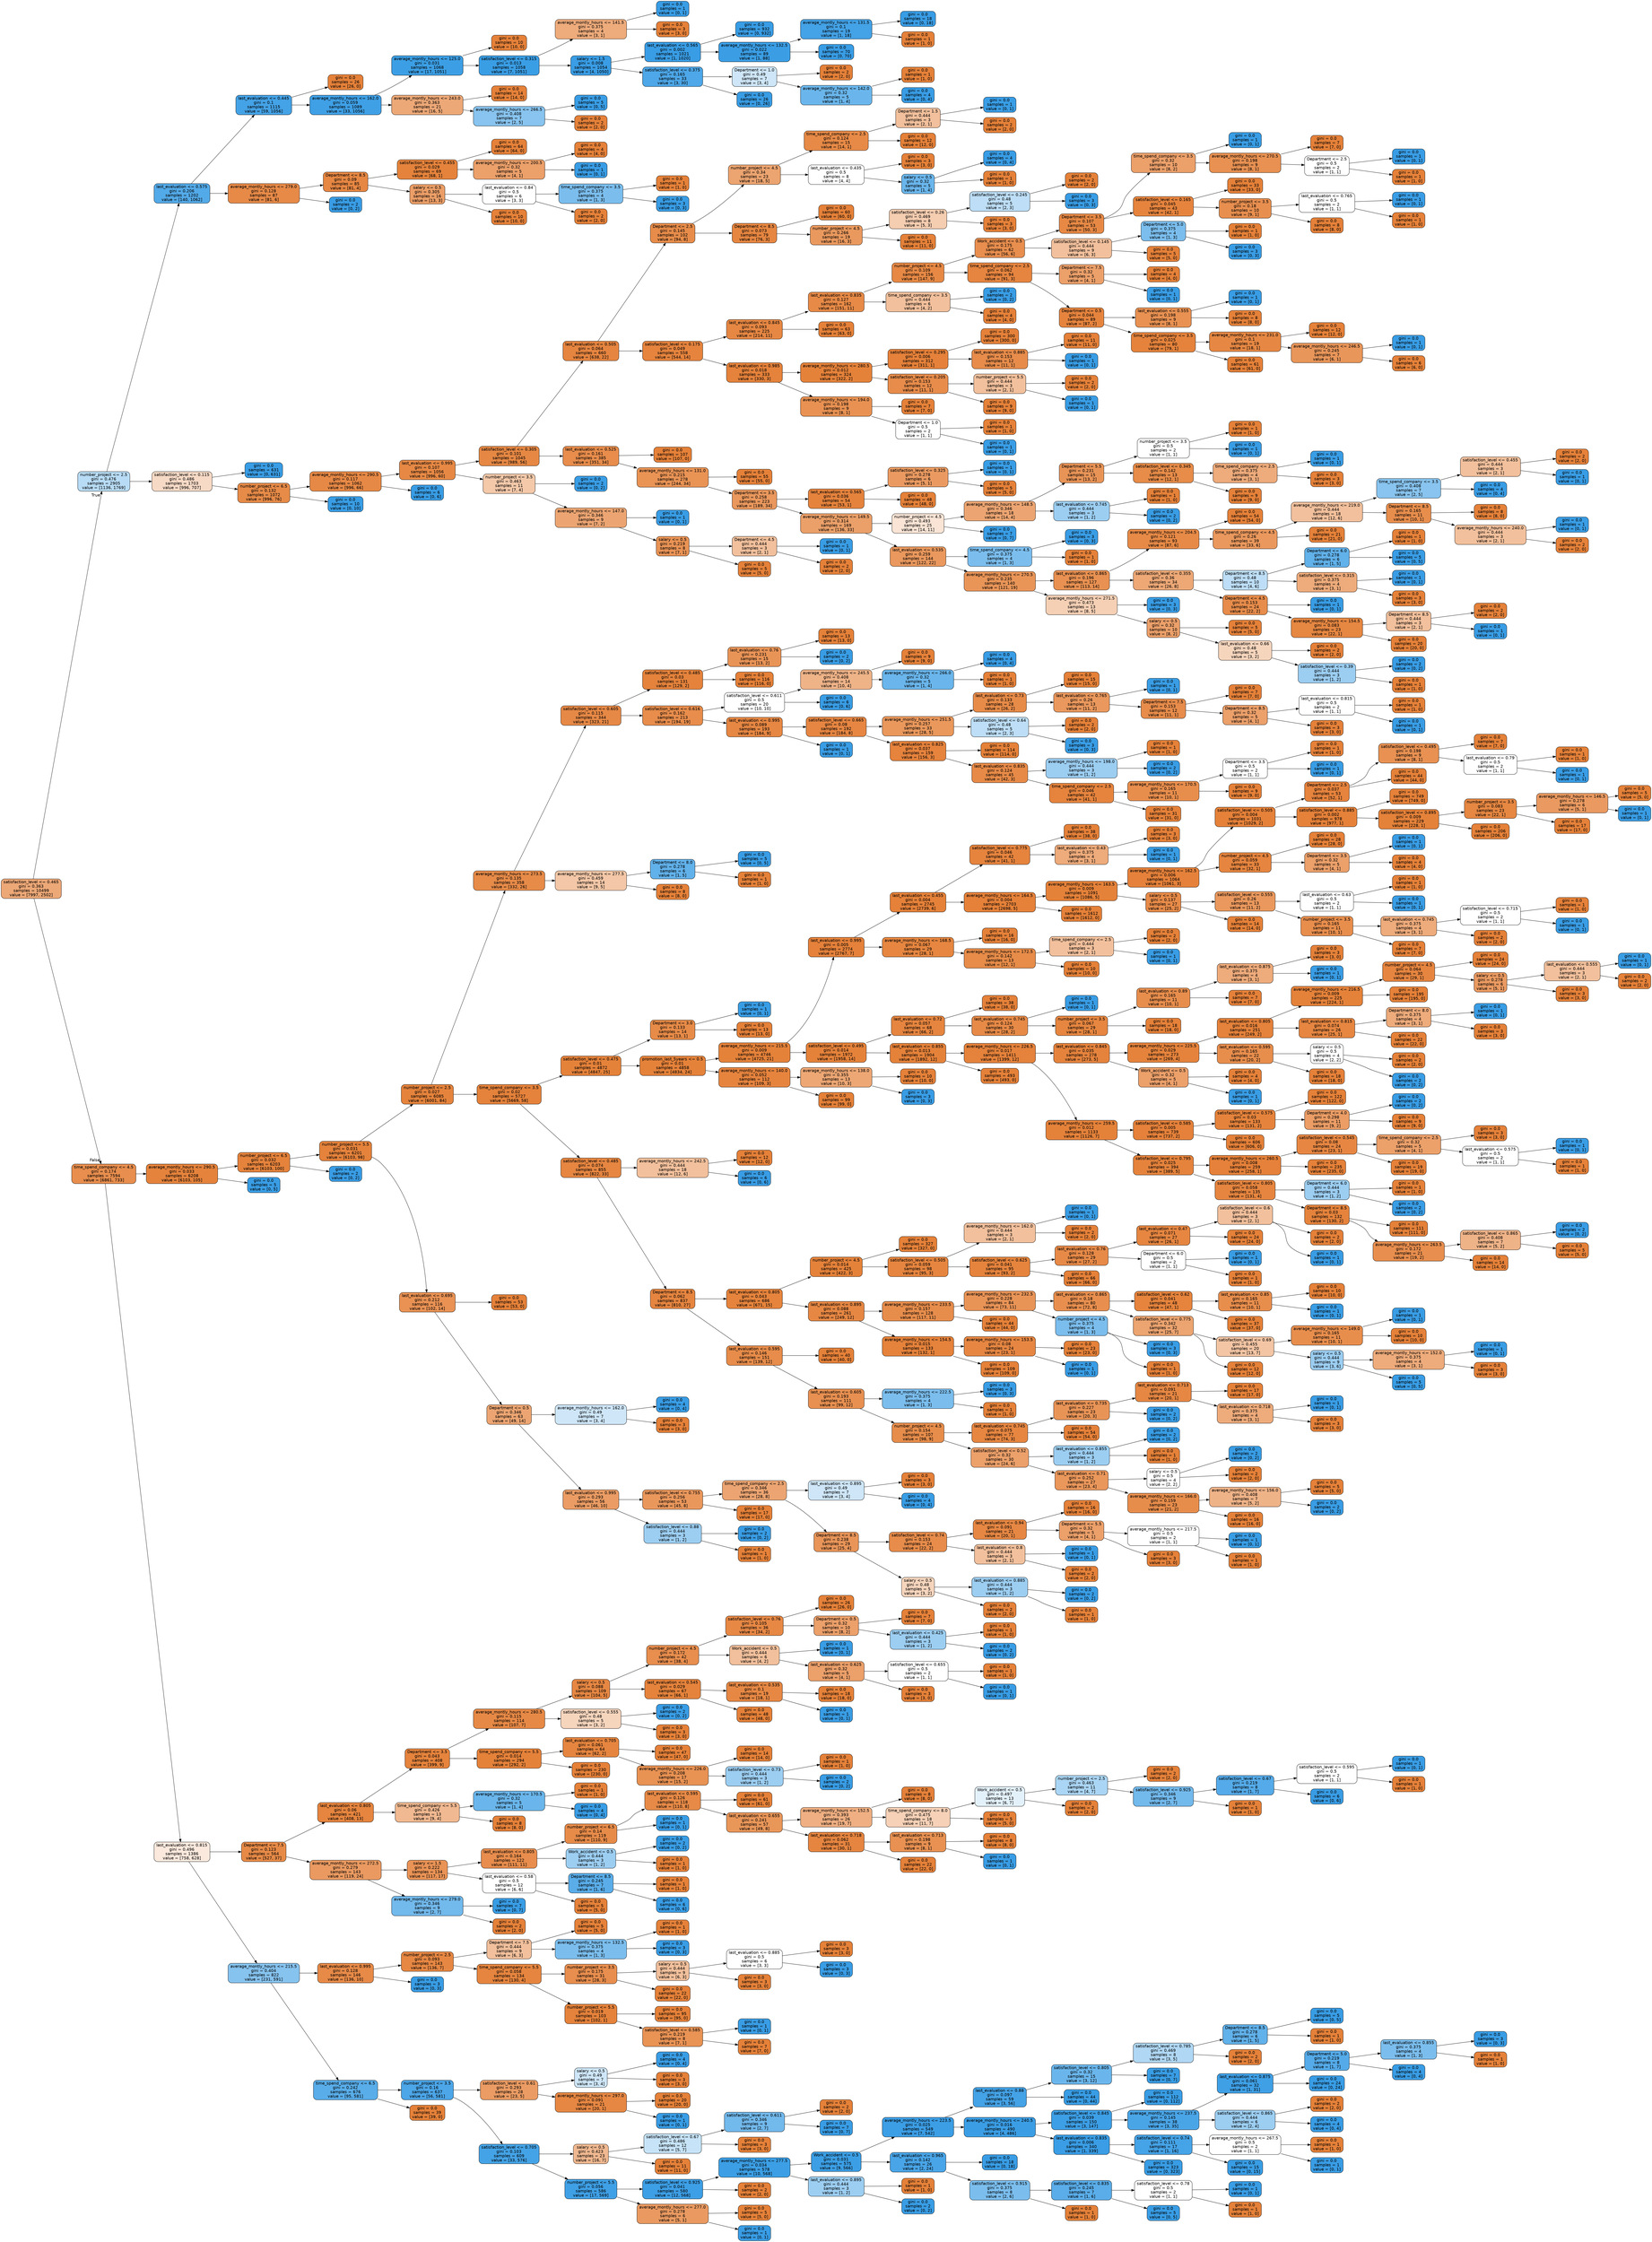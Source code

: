 digraph Tree {
node [shape=box, style="filled, rounded", color="black", fontname=helvetica] ;
edge [fontname=helvetica] ;
rankdir=LR ;
0 [label="satisfaction_level <= 0.465\ngini = 0.363\nsamples = 10499\nvalue = [7997, 2502]", fillcolor="#eda877"] ;
1 [label="number_project <= 2.5\ngini = 0.476\nsamples = 2905\nvalue = [1136, 1769]", fillcolor="#b8dcf6"] ;
0 -> 1 [labeldistance=2.5, labelangle=-45, headlabel="True"] ;
2 [label="last_evaluation <= 0.575\ngini = 0.206\nsamples = 1202\nvalue = [140, 1062]", fillcolor="#53aae8"] ;
1 -> 2 ;
3 [label="last_evaluation <= 0.445\ngini = 0.1\nsamples = 1115\nvalue = [59, 1056]", fillcolor="#44a2e6"] ;
2 -> 3 ;
4 [label="gini = 0.0\nsamples = 26\nvalue = [26, 0]", fillcolor="#e58139"] ;
3 -> 4 ;
5 [label="average_montly_hours <= 162.0\ngini = 0.059\nsamples = 1089\nvalue = [33, 1056]", fillcolor="#3fa0e6"] ;
3 -> 5 ;
6 [label="average_montly_hours <= 125.0\ngini = 0.031\nsamples = 1068\nvalue = [17, 1051]", fillcolor="#3c9fe5"] ;
5 -> 6 ;
7 [label="gini = 0.0\nsamples = 10\nvalue = [10, 0]", fillcolor="#e58139"] ;
6 -> 7 ;
8 [label="satisfaction_level <= 0.315\ngini = 0.013\nsamples = 1058\nvalue = [7, 1051]", fillcolor="#3a9ee5"] ;
6 -> 8 ;
9 [label="average_montly_hours <= 141.5\ngini = 0.375\nsamples = 4\nvalue = [3, 1]", fillcolor="#eeab7b"] ;
8 -> 9 ;
10 [label="gini = 0.0\nsamples = 1\nvalue = [0, 1]", fillcolor="#399de5"] ;
9 -> 10 ;
11 [label="gini = 0.0\nsamples = 3\nvalue = [3, 0]", fillcolor="#e58139"] ;
9 -> 11 ;
12 [label="salary <= 1.5\ngini = 0.008\nsamples = 1054\nvalue = [4, 1050]", fillcolor="#3a9de5"] ;
8 -> 12 ;
13 [label="last_evaluation <= 0.565\ngini = 0.002\nsamples = 1021\nvalue = [1, 1020]", fillcolor="#399de5"] ;
12 -> 13 ;
14 [label="gini = 0.0\nsamples = 932\nvalue = [0, 932]", fillcolor="#399de5"] ;
13 -> 14 ;
15 [label="average_montly_hours <= 132.5\ngini = 0.022\nsamples = 89\nvalue = [1, 88]", fillcolor="#3b9ee5"] ;
13 -> 15 ;
16 [label="average_montly_hours <= 131.5\ngini = 0.1\nsamples = 19\nvalue = [1, 18]", fillcolor="#44a2e6"] ;
15 -> 16 ;
17 [label="gini = 0.0\nsamples = 18\nvalue = [0, 18]", fillcolor="#399de5"] ;
16 -> 17 ;
18 [label="gini = 0.0\nsamples = 1\nvalue = [1, 0]", fillcolor="#e58139"] ;
16 -> 18 ;
19 [label="gini = 0.0\nsamples = 70\nvalue = [0, 70]", fillcolor="#399de5"] ;
15 -> 19 ;
20 [label="satisfaction_level <= 0.375\ngini = 0.165\nsamples = 33\nvalue = [3, 30]", fillcolor="#4da7e8"] ;
12 -> 20 ;
21 [label="Department <= 1.0\ngini = 0.49\nsamples = 7\nvalue = [3, 4]", fillcolor="#cee6f8"] ;
20 -> 21 ;
22 [label="gini = 0.0\nsamples = 2\nvalue = [2, 0]", fillcolor="#e58139"] ;
21 -> 22 ;
23 [label="average_montly_hours <= 142.0\ngini = 0.32\nsamples = 5\nvalue = [1, 4]", fillcolor="#6ab6ec"] ;
21 -> 23 ;
24 [label="gini = 0.0\nsamples = 1\nvalue = [1, 0]", fillcolor="#e58139"] ;
23 -> 24 ;
25 [label="gini = 0.0\nsamples = 4\nvalue = [0, 4]", fillcolor="#399de5"] ;
23 -> 25 ;
26 [label="gini = 0.0\nsamples = 26\nvalue = [0, 26]", fillcolor="#399de5"] ;
20 -> 26 ;
27 [label="average_montly_hours <= 243.0\ngini = 0.363\nsamples = 21\nvalue = [16, 5]", fillcolor="#eda877"] ;
5 -> 27 ;
28 [label="gini = 0.0\nsamples = 14\nvalue = [14, 0]", fillcolor="#e58139"] ;
27 -> 28 ;
29 [label="average_montly_hours <= 266.5\ngini = 0.408\nsamples = 7\nvalue = [2, 5]", fillcolor="#88c4ef"] ;
27 -> 29 ;
30 [label="gini = 0.0\nsamples = 5\nvalue = [0, 5]", fillcolor="#399de5"] ;
29 -> 30 ;
31 [label="gini = 0.0\nsamples = 2\nvalue = [2, 0]", fillcolor="#e58139"] ;
29 -> 31 ;
32 [label="average_montly_hours <= 279.0\ngini = 0.128\nsamples = 87\nvalue = [81, 6]", fillcolor="#e78a48"] ;
2 -> 32 ;
33 [label="Department <= 8.5\ngini = 0.09\nsamples = 85\nvalue = [81, 4]", fillcolor="#e68743"] ;
32 -> 33 ;
34 [label="satisfaction_level <= 0.455\ngini = 0.029\nsamples = 69\nvalue = [68, 1]", fillcolor="#e5833c"] ;
33 -> 34 ;
35 [label="gini = 0.0\nsamples = 64\nvalue = [64, 0]", fillcolor="#e58139"] ;
34 -> 35 ;
36 [label="average_montly_hours <= 200.5\ngini = 0.32\nsamples = 5\nvalue = [4, 1]", fillcolor="#eca06a"] ;
34 -> 36 ;
37 [label="gini = 0.0\nsamples = 4\nvalue = [4, 0]", fillcolor="#e58139"] ;
36 -> 37 ;
38 [label="gini = 0.0\nsamples = 1\nvalue = [0, 1]", fillcolor="#399de5"] ;
36 -> 38 ;
39 [label="salary <= 0.5\ngini = 0.305\nsamples = 16\nvalue = [13, 3]", fillcolor="#eb9e67"] ;
33 -> 39 ;
40 [label="last_evaluation <= 0.84\ngini = 0.5\nsamples = 6\nvalue = [3, 3]", fillcolor="#ffffff"] ;
39 -> 40 ;
41 [label="time_spend_company <= 3.5\ngini = 0.375\nsamples = 4\nvalue = [1, 3]", fillcolor="#7bbeee"] ;
40 -> 41 ;
42 [label="gini = 0.0\nsamples = 1\nvalue = [1, 0]", fillcolor="#e58139"] ;
41 -> 42 ;
43 [label="gini = 0.0\nsamples = 3\nvalue = [0, 3]", fillcolor="#399de5"] ;
41 -> 43 ;
44 [label="gini = 0.0\nsamples = 2\nvalue = [2, 0]", fillcolor="#e58139"] ;
40 -> 44 ;
45 [label="gini = 0.0\nsamples = 10\nvalue = [10, 0]", fillcolor="#e58139"] ;
39 -> 45 ;
46 [label="gini = 0.0\nsamples = 2\nvalue = [0, 2]", fillcolor="#399de5"] ;
32 -> 46 ;
47 [label="satisfaction_level <= 0.115\ngini = 0.486\nsamples = 1703\nvalue = [996, 707]", fillcolor="#f7dac6"] ;
1 -> 47 ;
48 [label="gini = 0.0\nsamples = 631\nvalue = [0, 631]", fillcolor="#399de5"] ;
47 -> 48 ;
49 [label="number_project <= 6.5\ngini = 0.132\nsamples = 1072\nvalue = [996, 76]", fillcolor="#e78b48"] ;
47 -> 49 ;
50 [label="average_montly_hours <= 290.5\ngini = 0.117\nsamples = 1062\nvalue = [996, 66]", fillcolor="#e78946"] ;
49 -> 50 ;
51 [label="last_evaluation <= 0.995\ngini = 0.107\nsamples = 1056\nvalue = [996, 60]", fillcolor="#e78945"] ;
50 -> 51 ;
52 [label="satisfaction_level <= 0.305\ngini = 0.101\nsamples = 1045\nvalue = [989, 56]", fillcolor="#e68844"] ;
51 -> 52 ;
53 [label="last_evaluation <= 0.505\ngini = 0.064\nsamples = 660\nvalue = [638, 22]", fillcolor="#e68540"] ;
52 -> 53 ;
54 [label="Department <= 2.5\ngini = 0.145\nsamples = 102\nvalue = [94, 8]", fillcolor="#e78c4a"] ;
53 -> 54 ;
55 [label="number_project <= 4.5\ngini = 0.34\nsamples = 23\nvalue = [18, 5]", fillcolor="#eca470"] ;
54 -> 55 ;
56 [label="time_spend_company <= 2.5\ngini = 0.124\nsamples = 15\nvalue = [14, 1]", fillcolor="#e78a47"] ;
55 -> 56 ;
57 [label="Department <= 1.5\ngini = 0.444\nsamples = 3\nvalue = [2, 1]", fillcolor="#f2c09c"] ;
56 -> 57 ;
58 [label="gini = 0.0\nsamples = 1\nvalue = [0, 1]", fillcolor="#399de5"] ;
57 -> 58 ;
59 [label="gini = 0.0\nsamples = 2\nvalue = [2, 0]", fillcolor="#e58139"] ;
57 -> 59 ;
60 [label="gini = 0.0\nsamples = 12\nvalue = [12, 0]", fillcolor="#e58139"] ;
56 -> 60 ;
61 [label="last_evaluation <= 0.435\ngini = 0.5\nsamples = 8\nvalue = [4, 4]", fillcolor="#ffffff"] ;
55 -> 61 ;
62 [label="gini = 0.0\nsamples = 3\nvalue = [3, 0]", fillcolor="#e58139"] ;
61 -> 62 ;
63 [label="salary <= 0.5\ngini = 0.32\nsamples = 5\nvalue = [1, 4]", fillcolor="#6ab6ec"] ;
61 -> 63 ;
64 [label="gini = 0.0\nsamples = 4\nvalue = [0, 4]", fillcolor="#399de5"] ;
63 -> 64 ;
65 [label="gini = 0.0\nsamples = 1\nvalue = [1, 0]", fillcolor="#e58139"] ;
63 -> 65 ;
66 [label="Department <= 8.5\ngini = 0.073\nsamples = 79\nvalue = [76, 3]", fillcolor="#e68641"] ;
54 -> 66 ;
67 [label="gini = 0.0\nsamples = 60\nvalue = [60, 0]", fillcolor="#e58139"] ;
66 -> 67 ;
68 [label="number_project <= 4.5\ngini = 0.266\nsamples = 19\nvalue = [16, 3]", fillcolor="#ea995e"] ;
66 -> 68 ;
69 [label="satisfaction_level <= 0.26\ngini = 0.469\nsamples = 8\nvalue = [5, 3]", fillcolor="#f5cdb0"] ;
68 -> 69 ;
70 [label="satisfaction_level <= 0.245\ngini = 0.48\nsamples = 5\nvalue = [2, 3]", fillcolor="#bddef6"] ;
69 -> 70 ;
71 [label="gini = 0.0\nsamples = 2\nvalue = [2, 0]", fillcolor="#e58139"] ;
70 -> 71 ;
72 [label="gini = 0.0\nsamples = 3\nvalue = [0, 3]", fillcolor="#399de5"] ;
70 -> 72 ;
73 [label="gini = 0.0\nsamples = 3\nvalue = [3, 0]", fillcolor="#e58139"] ;
69 -> 73 ;
74 [label="gini = 0.0\nsamples = 11\nvalue = [11, 0]", fillcolor="#e58139"] ;
68 -> 74 ;
75 [label="satisfaction_level <= 0.175\ngini = 0.049\nsamples = 558\nvalue = [544, 14]", fillcolor="#e6843e"] ;
53 -> 75 ;
76 [label="last_evaluation <= 0.845\ngini = 0.093\nsamples = 225\nvalue = [214, 11]", fillcolor="#e68743"] ;
75 -> 76 ;
77 [label="last_evaluation <= 0.835\ngini = 0.127\nsamples = 162\nvalue = [151, 11]", fillcolor="#e78a47"] ;
76 -> 77 ;
78 [label="number_project <= 4.5\ngini = 0.109\nsamples = 156\nvalue = [147, 9]", fillcolor="#e78945"] ;
77 -> 78 ;
79 [label="Work_accident <= 0.5\ngini = 0.175\nsamples = 62\nvalue = [56, 6]", fillcolor="#e88e4e"] ;
78 -> 79 ;
80 [label="Department <= 3.5\ngini = 0.107\nsamples = 53\nvalue = [50, 3]", fillcolor="#e78945"] ;
79 -> 80 ;
81 [label="time_spend_company <= 3.5\ngini = 0.32\nsamples = 10\nvalue = [8, 2]", fillcolor="#eca06a"] ;
80 -> 81 ;
82 [label="gini = 0.0\nsamples = 1\nvalue = [0, 1]", fillcolor="#399de5"] ;
81 -> 82 ;
83 [label="average_montly_hours <= 270.5\ngini = 0.198\nsamples = 9\nvalue = [8, 1]", fillcolor="#e89152"] ;
81 -> 83 ;
84 [label="gini = 0.0\nsamples = 7\nvalue = [7, 0]", fillcolor="#e58139"] ;
83 -> 84 ;
85 [label="Department <= 2.5\ngini = 0.5\nsamples = 2\nvalue = [1, 1]", fillcolor="#ffffff"] ;
83 -> 85 ;
86 [label="gini = 0.0\nsamples = 1\nvalue = [0, 1]", fillcolor="#399de5"] ;
85 -> 86 ;
87 [label="gini = 0.0\nsamples = 1\nvalue = [1, 0]", fillcolor="#e58139"] ;
85 -> 87 ;
88 [label="satisfaction_level <= 0.165\ngini = 0.045\nsamples = 43\nvalue = [42, 1]", fillcolor="#e6843e"] ;
80 -> 88 ;
89 [label="gini = 0.0\nsamples = 33\nvalue = [33, 0]", fillcolor="#e58139"] ;
88 -> 89 ;
90 [label="number_project <= 3.5\ngini = 0.18\nsamples = 10\nvalue = [9, 1]", fillcolor="#e88f4f"] ;
88 -> 90 ;
91 [label="last_evaluation <= 0.765\ngini = 0.5\nsamples = 2\nvalue = [1, 1]", fillcolor="#ffffff"] ;
90 -> 91 ;
92 [label="gini = 0.0\nsamples = 1\nvalue = [0, 1]", fillcolor="#399de5"] ;
91 -> 92 ;
93 [label="gini = 0.0\nsamples = 1\nvalue = [1, 0]", fillcolor="#e58139"] ;
91 -> 93 ;
94 [label="gini = 0.0\nsamples = 8\nvalue = [8, 0]", fillcolor="#e58139"] ;
90 -> 94 ;
95 [label="satisfaction_level <= 0.145\ngini = 0.444\nsamples = 9\nvalue = [6, 3]", fillcolor="#f2c09c"] ;
79 -> 95 ;
96 [label="Department <= 5.0\ngini = 0.375\nsamples = 4\nvalue = [1, 3]", fillcolor="#7bbeee"] ;
95 -> 96 ;
97 [label="gini = 0.0\nsamples = 1\nvalue = [1, 0]", fillcolor="#e58139"] ;
96 -> 97 ;
98 [label="gini = 0.0\nsamples = 3\nvalue = [0, 3]", fillcolor="#399de5"] ;
96 -> 98 ;
99 [label="gini = 0.0\nsamples = 5\nvalue = [5, 0]", fillcolor="#e58139"] ;
95 -> 99 ;
100 [label="time_spend_company <= 2.5\ngini = 0.062\nsamples = 94\nvalue = [91, 3]", fillcolor="#e68540"] ;
78 -> 100 ;
101 [label="Department <= 7.5\ngini = 0.32\nsamples = 5\nvalue = [4, 1]", fillcolor="#eca06a"] ;
100 -> 101 ;
102 [label="gini = 0.0\nsamples = 4\nvalue = [4, 0]", fillcolor="#e58139"] ;
101 -> 102 ;
103 [label="gini = 0.0\nsamples = 1\nvalue = [0, 1]", fillcolor="#399de5"] ;
101 -> 103 ;
104 [label="Department <= 0.5\ngini = 0.044\nsamples = 89\nvalue = [87, 2]", fillcolor="#e6843e"] ;
100 -> 104 ;
105 [label="last_evaluation <= 0.555\ngini = 0.198\nsamples = 9\nvalue = [8, 1]", fillcolor="#e89152"] ;
104 -> 105 ;
106 [label="gini = 0.0\nsamples = 1\nvalue = [0, 1]", fillcolor="#399de5"] ;
105 -> 106 ;
107 [label="gini = 0.0\nsamples = 8\nvalue = [8, 0]", fillcolor="#e58139"] ;
105 -> 107 ;
108 [label="time_spend_company <= 3.5\ngini = 0.025\nsamples = 80\nvalue = [79, 1]", fillcolor="#e5833c"] ;
104 -> 108 ;
109 [label="average_montly_hours <= 231.0\ngini = 0.1\nsamples = 19\nvalue = [18, 1]", fillcolor="#e68844"] ;
108 -> 109 ;
110 [label="gini = 0.0\nsamples = 12\nvalue = [12, 0]", fillcolor="#e58139"] ;
109 -> 110 ;
111 [label="average_montly_hours <= 246.5\ngini = 0.245\nsamples = 7\nvalue = [6, 1]", fillcolor="#e9965a"] ;
109 -> 111 ;
112 [label="gini = 0.0\nsamples = 1\nvalue = [0, 1]", fillcolor="#399de5"] ;
111 -> 112 ;
113 [label="gini = 0.0\nsamples = 6\nvalue = [6, 0]", fillcolor="#e58139"] ;
111 -> 113 ;
114 [label="gini = 0.0\nsamples = 61\nvalue = [61, 0]", fillcolor="#e58139"] ;
108 -> 114 ;
115 [label="time_spend_company <= 3.5\ngini = 0.444\nsamples = 6\nvalue = [4, 2]", fillcolor="#f2c09c"] ;
77 -> 115 ;
116 [label="gini = 0.0\nsamples = 2\nvalue = [0, 2]", fillcolor="#399de5"] ;
115 -> 116 ;
117 [label="gini = 0.0\nsamples = 4\nvalue = [4, 0]", fillcolor="#e58139"] ;
115 -> 117 ;
118 [label="gini = 0.0\nsamples = 63\nvalue = [63, 0]", fillcolor="#e58139"] ;
76 -> 118 ;
119 [label="last_evaluation <= 0.985\ngini = 0.018\nsamples = 333\nvalue = [330, 3]", fillcolor="#e5823b"] ;
75 -> 119 ;
120 [label="average_montly_hours <= 280.5\ngini = 0.012\nsamples = 324\nvalue = [322, 2]", fillcolor="#e5823a"] ;
119 -> 120 ;
121 [label="satisfaction_level <= 0.295\ngini = 0.006\nsamples = 312\nvalue = [311, 1]", fillcolor="#e5813a"] ;
120 -> 121 ;
122 [label="gini = 0.0\nsamples = 300\nvalue = [300, 0]", fillcolor="#e58139"] ;
121 -> 122 ;
123 [label="last_evaluation <= 0.885\ngini = 0.153\nsamples = 12\nvalue = [11, 1]", fillcolor="#e78c4b"] ;
121 -> 123 ;
124 [label="gini = 0.0\nsamples = 11\nvalue = [11, 0]", fillcolor="#e58139"] ;
123 -> 124 ;
125 [label="gini = 0.0\nsamples = 1\nvalue = [0, 1]", fillcolor="#399de5"] ;
123 -> 125 ;
126 [label="satisfaction_level <= 0.205\ngini = 0.153\nsamples = 12\nvalue = [11, 1]", fillcolor="#e78c4b"] ;
120 -> 126 ;
127 [label="number_project <= 5.5\ngini = 0.444\nsamples = 3\nvalue = [2, 1]", fillcolor="#f2c09c"] ;
126 -> 127 ;
128 [label="gini = 0.0\nsamples = 2\nvalue = [2, 0]", fillcolor="#e58139"] ;
127 -> 128 ;
129 [label="gini = 0.0\nsamples = 1\nvalue = [0, 1]", fillcolor="#399de5"] ;
127 -> 129 ;
130 [label="gini = 0.0\nsamples = 9\nvalue = [9, 0]", fillcolor="#e58139"] ;
126 -> 130 ;
131 [label="average_montly_hours <= 194.0\ngini = 0.198\nsamples = 9\nvalue = [8, 1]", fillcolor="#e89152"] ;
119 -> 131 ;
132 [label="gini = 0.0\nsamples = 7\nvalue = [7, 0]", fillcolor="#e58139"] ;
131 -> 132 ;
133 [label="Department <= 1.0\ngini = 0.5\nsamples = 2\nvalue = [1, 1]", fillcolor="#ffffff"] ;
131 -> 133 ;
134 [label="gini = 0.0\nsamples = 1\nvalue = [1, 0]", fillcolor="#e58139"] ;
133 -> 134 ;
135 [label="gini = 0.0\nsamples = 1\nvalue = [0, 1]", fillcolor="#399de5"] ;
133 -> 135 ;
136 [label="last_evaluation <= 0.525\ngini = 0.161\nsamples = 385\nvalue = [351, 34]", fillcolor="#e88d4c"] ;
52 -> 136 ;
137 [label="gini = 0.0\nsamples = 107\nvalue = [107, 0]", fillcolor="#e58139"] ;
136 -> 137 ;
138 [label="average_montly_hours <= 131.0\ngini = 0.215\nsamples = 278\nvalue = [244, 34]", fillcolor="#e99355"] ;
136 -> 138 ;
139 [label="gini = 0.0\nsamples = 55\nvalue = [55, 0]", fillcolor="#e58139"] ;
138 -> 139 ;
140 [label="Department <= 3.5\ngini = 0.258\nsamples = 223\nvalue = [189, 34]", fillcolor="#ea985d"] ;
138 -> 140 ;
141 [label="last_evaluation <= 0.565\ngini = 0.036\nsamples = 54\nvalue = [53, 1]", fillcolor="#e5833d"] ;
140 -> 141 ;
142 [label="satisfaction_level <= 0.325\ngini = 0.278\nsamples = 6\nvalue = [5, 1]", fillcolor="#ea9a61"] ;
141 -> 142 ;
143 [label="gini = 0.0\nsamples = 1\nvalue = [0, 1]", fillcolor="#399de5"] ;
142 -> 143 ;
144 [label="gini = 0.0\nsamples = 5\nvalue = [5, 0]", fillcolor="#e58139"] ;
142 -> 144 ;
145 [label="gini = 0.0\nsamples = 48\nvalue = [48, 0]", fillcolor="#e58139"] ;
141 -> 145 ;
146 [label="average_montly_hours <= 149.5\ngini = 0.314\nsamples = 169\nvalue = [136, 33]", fillcolor="#eba069"] ;
140 -> 146 ;
147 [label="number_project <= 4.5\ngini = 0.493\nsamples = 25\nvalue = [14, 11]", fillcolor="#f9e4d5"] ;
146 -> 147 ;
148 [label="average_montly_hours <= 148.5\ngini = 0.346\nsamples = 18\nvalue = [14, 4]", fillcolor="#eca572"] ;
147 -> 148 ;
149 [label="Department <= 5.5\ngini = 0.231\nsamples = 15\nvalue = [13, 2]", fillcolor="#e99457"] ;
148 -> 149 ;
150 [label="number_project <= 3.5\ngini = 0.5\nsamples = 2\nvalue = [1, 1]", fillcolor="#ffffff"] ;
149 -> 150 ;
151 [label="gini = 0.0\nsamples = 1\nvalue = [1, 0]", fillcolor="#e58139"] ;
150 -> 151 ;
152 [label="gini = 0.0\nsamples = 1\nvalue = [0, 1]", fillcolor="#399de5"] ;
150 -> 152 ;
153 [label="satisfaction_level <= 0.345\ngini = 0.142\nsamples = 13\nvalue = [12, 1]", fillcolor="#e78c49"] ;
149 -> 153 ;
154 [label="time_spend_company <= 2.5\ngini = 0.375\nsamples = 4\nvalue = [3, 1]", fillcolor="#eeab7b"] ;
153 -> 154 ;
155 [label="gini = 0.0\nsamples = 1\nvalue = [0, 1]", fillcolor="#399de5"] ;
154 -> 155 ;
156 [label="gini = 0.0\nsamples = 3\nvalue = [3, 0]", fillcolor="#e58139"] ;
154 -> 156 ;
157 [label="gini = 0.0\nsamples = 9\nvalue = [9, 0]", fillcolor="#e58139"] ;
153 -> 157 ;
158 [label="last_evaluation <= 0.745\ngini = 0.444\nsamples = 3\nvalue = [1, 2]", fillcolor="#9ccef2"] ;
148 -> 158 ;
159 [label="gini = 0.0\nsamples = 1\nvalue = [1, 0]", fillcolor="#e58139"] ;
158 -> 159 ;
160 [label="gini = 0.0\nsamples = 2\nvalue = [0, 2]", fillcolor="#399de5"] ;
158 -> 160 ;
161 [label="gini = 0.0\nsamples = 7\nvalue = [0, 7]", fillcolor="#399de5"] ;
147 -> 161 ;
162 [label="last_evaluation <= 0.535\ngini = 0.259\nsamples = 144\nvalue = [122, 22]", fillcolor="#ea985d"] ;
146 -> 162 ;
163 [label="time_spend_company <= 4.5\ngini = 0.375\nsamples = 4\nvalue = [1, 3]", fillcolor="#7bbeee"] ;
162 -> 163 ;
164 [label="gini = 0.0\nsamples = 3\nvalue = [0, 3]", fillcolor="#399de5"] ;
163 -> 164 ;
165 [label="gini = 0.0\nsamples = 1\nvalue = [1, 0]", fillcolor="#e58139"] ;
163 -> 165 ;
166 [label="average_montly_hours <= 270.5\ngini = 0.235\nsamples = 140\nvalue = [121, 19]", fillcolor="#e99558"] ;
162 -> 166 ;
167 [label="last_evaluation <= 0.865\ngini = 0.196\nsamples = 127\nvalue = [113, 14]", fillcolor="#e89152"] ;
166 -> 167 ;
168 [label="average_montly_hours <= 204.5\ngini = 0.121\nsamples = 93\nvalue = [87, 6]", fillcolor="#e78a47"] ;
167 -> 168 ;
169 [label="gini = 0.0\nsamples = 54\nvalue = [54, 0]", fillcolor="#e58139"] ;
168 -> 169 ;
170 [label="time_spend_company <= 4.5\ngini = 0.26\nsamples = 39\nvalue = [33, 6]", fillcolor="#ea985d"] ;
168 -> 170 ;
171 [label="average_montly_hours <= 219.0\ngini = 0.444\nsamples = 18\nvalue = [12, 6]", fillcolor="#f2c09c"] ;
170 -> 171 ;
172 [label="time_spend_company <= 3.5\ngini = 0.408\nsamples = 7\nvalue = [2, 5]", fillcolor="#88c4ef"] ;
171 -> 172 ;
173 [label="satisfaction_level <= 0.455\ngini = 0.444\nsamples = 3\nvalue = [2, 1]", fillcolor="#f2c09c"] ;
172 -> 173 ;
174 [label="gini = 0.0\nsamples = 2\nvalue = [2, 0]", fillcolor="#e58139"] ;
173 -> 174 ;
175 [label="gini = 0.0\nsamples = 1\nvalue = [0, 1]", fillcolor="#399de5"] ;
173 -> 175 ;
176 [label="gini = 0.0\nsamples = 4\nvalue = [0, 4]", fillcolor="#399de5"] ;
172 -> 176 ;
177 [label="Department <= 8.5\ngini = 0.165\nsamples = 11\nvalue = [10, 1]", fillcolor="#e88e4d"] ;
171 -> 177 ;
178 [label="gini = 0.0\nsamples = 8\nvalue = [8, 0]", fillcolor="#e58139"] ;
177 -> 178 ;
179 [label="average_montly_hours <= 240.0\ngini = 0.444\nsamples = 3\nvalue = [2, 1]", fillcolor="#f2c09c"] ;
177 -> 179 ;
180 [label="gini = 0.0\nsamples = 1\nvalue = [0, 1]", fillcolor="#399de5"] ;
179 -> 180 ;
181 [label="gini = 0.0\nsamples = 2\nvalue = [2, 0]", fillcolor="#e58139"] ;
179 -> 181 ;
182 [label="gini = 0.0\nsamples = 21\nvalue = [21, 0]", fillcolor="#e58139"] ;
170 -> 182 ;
183 [label="satisfaction_level <= 0.355\ngini = 0.36\nsamples = 34\nvalue = [26, 8]", fillcolor="#eda876"] ;
167 -> 183 ;
184 [label="Department <= 8.5\ngini = 0.48\nsamples = 10\nvalue = [4, 6]", fillcolor="#bddef6"] ;
183 -> 184 ;
185 [label="Department <= 6.0\ngini = 0.278\nsamples = 6\nvalue = [1, 5]", fillcolor="#61b1ea"] ;
184 -> 185 ;
186 [label="gini = 0.0\nsamples = 1\nvalue = [1, 0]", fillcolor="#e58139"] ;
185 -> 186 ;
187 [label="gini = 0.0\nsamples = 5\nvalue = [0, 5]", fillcolor="#399de5"] ;
185 -> 187 ;
188 [label="satisfaction_level <= 0.315\ngini = 0.375\nsamples = 4\nvalue = [3, 1]", fillcolor="#eeab7b"] ;
184 -> 188 ;
189 [label="gini = 0.0\nsamples = 1\nvalue = [0, 1]", fillcolor="#399de5"] ;
188 -> 189 ;
190 [label="gini = 0.0\nsamples = 3\nvalue = [3, 0]", fillcolor="#e58139"] ;
188 -> 190 ;
191 [label="Department <= 4.5\ngini = 0.153\nsamples = 24\nvalue = [22, 2]", fillcolor="#e78c4b"] ;
183 -> 191 ;
192 [label="gini = 0.0\nsamples = 1\nvalue = [0, 1]", fillcolor="#399de5"] ;
191 -> 192 ;
193 [label="average_montly_hours <= 154.5\ngini = 0.083\nsamples = 23\nvalue = [22, 1]", fillcolor="#e68742"] ;
191 -> 193 ;
194 [label="Department <= 8.5\ngini = 0.444\nsamples = 3\nvalue = [2, 1]", fillcolor="#f2c09c"] ;
193 -> 194 ;
195 [label="gini = 0.0\nsamples = 2\nvalue = [2, 0]", fillcolor="#e58139"] ;
194 -> 195 ;
196 [label="gini = 0.0\nsamples = 1\nvalue = [0, 1]", fillcolor="#399de5"] ;
194 -> 196 ;
197 [label="gini = 0.0\nsamples = 20\nvalue = [20, 0]", fillcolor="#e58139"] ;
193 -> 197 ;
198 [label="average_montly_hours <= 271.5\ngini = 0.473\nsamples = 13\nvalue = [8, 5]", fillcolor="#f5d0b5"] ;
166 -> 198 ;
199 [label="gini = 0.0\nsamples = 3\nvalue = [0, 3]", fillcolor="#399de5"] ;
198 -> 199 ;
200 [label="salary <= 0.5\ngini = 0.32\nsamples = 10\nvalue = [8, 2]", fillcolor="#eca06a"] ;
198 -> 200 ;
201 [label="gini = 0.0\nsamples = 5\nvalue = [5, 0]", fillcolor="#e58139"] ;
200 -> 201 ;
202 [label="last_evaluation <= 0.66\ngini = 0.48\nsamples = 5\nvalue = [3, 2]", fillcolor="#f6d5bd"] ;
200 -> 202 ;
203 [label="gini = 0.0\nsamples = 2\nvalue = [2, 0]", fillcolor="#e58139"] ;
202 -> 203 ;
204 [label="satisfaction_level <= 0.39\ngini = 0.444\nsamples = 3\nvalue = [1, 2]", fillcolor="#9ccef2"] ;
202 -> 204 ;
205 [label="gini = 0.0\nsamples = 2\nvalue = [0, 2]", fillcolor="#399de5"] ;
204 -> 205 ;
206 [label="gini = 0.0\nsamples = 1\nvalue = [1, 0]", fillcolor="#e58139"] ;
204 -> 206 ;
207 [label="number_project <= 3.5\ngini = 0.463\nsamples = 11\nvalue = [7, 4]", fillcolor="#f4c9aa"] ;
51 -> 207 ;
208 [label="gini = 0.0\nsamples = 2\nvalue = [0, 2]", fillcolor="#399de5"] ;
207 -> 208 ;
209 [label="average_montly_hours <= 147.0\ngini = 0.346\nsamples = 9\nvalue = [7, 2]", fillcolor="#eca572"] ;
207 -> 209 ;
210 [label="gini = 0.0\nsamples = 1\nvalue = [0, 1]", fillcolor="#399de5"] ;
209 -> 210 ;
211 [label="salary <= 0.5\ngini = 0.219\nsamples = 8\nvalue = [7, 1]", fillcolor="#e99355"] ;
209 -> 211 ;
212 [label="Department <= 4.5\ngini = 0.444\nsamples = 3\nvalue = [2, 1]", fillcolor="#f2c09c"] ;
211 -> 212 ;
213 [label="gini = 0.0\nsamples = 1\nvalue = [0, 1]", fillcolor="#399de5"] ;
212 -> 213 ;
214 [label="gini = 0.0\nsamples = 2\nvalue = [2, 0]", fillcolor="#e58139"] ;
212 -> 214 ;
215 [label="gini = 0.0\nsamples = 5\nvalue = [5, 0]", fillcolor="#e58139"] ;
211 -> 215 ;
216 [label="gini = 0.0\nsamples = 6\nvalue = [0, 6]", fillcolor="#399de5"] ;
50 -> 216 ;
217 [label="gini = 0.0\nsamples = 10\nvalue = [0, 10]", fillcolor="#399de5"] ;
49 -> 217 ;
218 [label="time_spend_company <= 4.5\ngini = 0.174\nsamples = 7594\nvalue = [6861, 733]", fillcolor="#e88e4e"] ;
0 -> 218 [labeldistance=2.5, labelangle=45, headlabel="False"] ;
219 [label="average_montly_hours <= 290.5\ngini = 0.033\nsamples = 6208\nvalue = [6103, 105]", fillcolor="#e5833c"] ;
218 -> 219 ;
220 [label="number_project <= 6.5\ngini = 0.032\nsamples = 6203\nvalue = [6103, 100]", fillcolor="#e5833c"] ;
219 -> 220 ;
221 [label="number_project <= 5.5\ngini = 0.031\nsamples = 6201\nvalue = [6103, 98]", fillcolor="#e5833c"] ;
220 -> 221 ;
222 [label="number_project <= 2.5\ngini = 0.027\nsamples = 6085\nvalue = [6001, 84]", fillcolor="#e5833c"] ;
221 -> 222 ;
223 [label="average_montly_hours <= 273.5\ngini = 0.135\nsamples = 358\nvalue = [332, 26]", fillcolor="#e78b49"] ;
222 -> 223 ;
224 [label="satisfaction_level <= 0.605\ngini = 0.115\nsamples = 344\nvalue = [323, 21]", fillcolor="#e78946"] ;
223 -> 224 ;
225 [label="satisfaction_level <= 0.485\ngini = 0.03\nsamples = 131\nvalue = [129, 2]", fillcolor="#e5833c"] ;
224 -> 225 ;
226 [label="last_evaluation <= 0.76\ngini = 0.231\nsamples = 15\nvalue = [13, 2]", fillcolor="#e99457"] ;
225 -> 226 ;
227 [label="gini = 0.0\nsamples = 13\nvalue = [13, 0]", fillcolor="#e58139"] ;
226 -> 227 ;
228 [label="gini = 0.0\nsamples = 2\nvalue = [0, 2]", fillcolor="#399de5"] ;
226 -> 228 ;
229 [label="gini = 0.0\nsamples = 116\nvalue = [116, 0]", fillcolor="#e58139"] ;
225 -> 229 ;
230 [label="satisfaction_level <= 0.616\ngini = 0.162\nsamples = 213\nvalue = [194, 19]", fillcolor="#e88d4c"] ;
224 -> 230 ;
231 [label="satisfaction_level <= 0.611\ngini = 0.5\nsamples = 20\nvalue = [10, 10]", fillcolor="#ffffff"] ;
230 -> 231 ;
232 [label="average_montly_hours <= 245.5\ngini = 0.408\nsamples = 14\nvalue = [10, 4]", fillcolor="#efb388"] ;
231 -> 232 ;
233 [label="gini = 0.0\nsamples = 9\nvalue = [9, 0]", fillcolor="#e58139"] ;
232 -> 233 ;
234 [label="average_montly_hours <= 266.0\ngini = 0.32\nsamples = 5\nvalue = [1, 4]", fillcolor="#6ab6ec"] ;
232 -> 234 ;
235 [label="gini = 0.0\nsamples = 4\nvalue = [0, 4]", fillcolor="#399de5"] ;
234 -> 235 ;
236 [label="gini = 0.0\nsamples = 1\nvalue = [1, 0]", fillcolor="#e58139"] ;
234 -> 236 ;
237 [label="gini = 0.0\nsamples = 6\nvalue = [0, 6]", fillcolor="#399de5"] ;
231 -> 237 ;
238 [label="last_evaluation <= 0.995\ngini = 0.089\nsamples = 193\nvalue = [184, 9]", fillcolor="#e68743"] ;
230 -> 238 ;
239 [label="satisfaction_level <= 0.665\ngini = 0.08\nsamples = 192\nvalue = [184, 8]", fillcolor="#e68642"] ;
238 -> 239 ;
240 [label="average_montly_hours <= 251.5\ngini = 0.257\nsamples = 33\nvalue = [28, 5]", fillcolor="#ea985c"] ;
239 -> 240 ;
241 [label="last_evaluation <= 0.73\ngini = 0.133\nsamples = 28\nvalue = [26, 2]", fillcolor="#e78b48"] ;
240 -> 241 ;
242 [label="gini = 0.0\nsamples = 15\nvalue = [15, 0]", fillcolor="#e58139"] ;
241 -> 242 ;
243 [label="last_evaluation <= 0.765\ngini = 0.26\nsamples = 13\nvalue = [11, 2]", fillcolor="#ea985d"] ;
241 -> 243 ;
244 [label="gini = 0.0\nsamples = 1\nvalue = [0, 1]", fillcolor="#399de5"] ;
243 -> 244 ;
245 [label="Department <= 7.5\ngini = 0.153\nsamples = 12\nvalue = [11, 1]", fillcolor="#e78c4b"] ;
243 -> 245 ;
246 [label="gini = 0.0\nsamples = 7\nvalue = [7, 0]", fillcolor="#e58139"] ;
245 -> 246 ;
247 [label="Department <= 8.5\ngini = 0.32\nsamples = 5\nvalue = [4, 1]", fillcolor="#eca06a"] ;
245 -> 247 ;
248 [label="last_evaluation <= 0.815\ngini = 0.5\nsamples = 2\nvalue = [1, 1]", fillcolor="#ffffff"] ;
247 -> 248 ;
249 [label="gini = 0.0\nsamples = 1\nvalue = [1, 0]", fillcolor="#e58139"] ;
248 -> 249 ;
250 [label="gini = 0.0\nsamples = 1\nvalue = [0, 1]", fillcolor="#399de5"] ;
248 -> 250 ;
251 [label="gini = 0.0\nsamples = 3\nvalue = [3, 0]", fillcolor="#e58139"] ;
247 -> 251 ;
252 [label="satisfaction_level <= 0.64\ngini = 0.48\nsamples = 5\nvalue = [2, 3]", fillcolor="#bddef6"] ;
240 -> 252 ;
253 [label="gini = 0.0\nsamples = 2\nvalue = [2, 0]", fillcolor="#e58139"] ;
252 -> 253 ;
254 [label="gini = 0.0\nsamples = 3\nvalue = [0, 3]", fillcolor="#399de5"] ;
252 -> 254 ;
255 [label="last_evaluation <= 0.825\ngini = 0.037\nsamples = 159\nvalue = [156, 3]", fillcolor="#e6833d"] ;
239 -> 255 ;
256 [label="gini = 0.0\nsamples = 114\nvalue = [114, 0]", fillcolor="#e58139"] ;
255 -> 256 ;
257 [label="last_evaluation <= 0.835\ngini = 0.124\nsamples = 45\nvalue = [42, 3]", fillcolor="#e78a47"] ;
255 -> 257 ;
258 [label="average_montly_hours <= 198.0\ngini = 0.444\nsamples = 3\nvalue = [1, 2]", fillcolor="#9ccef2"] ;
257 -> 258 ;
259 [label="gini = 0.0\nsamples = 1\nvalue = [1, 0]", fillcolor="#e58139"] ;
258 -> 259 ;
260 [label="gini = 0.0\nsamples = 2\nvalue = [0, 2]", fillcolor="#399de5"] ;
258 -> 260 ;
261 [label="time_spend_company <= 2.5\ngini = 0.046\nsamples = 42\nvalue = [41, 1]", fillcolor="#e6843e"] ;
257 -> 261 ;
262 [label="average_montly_hours <= 170.5\ngini = 0.165\nsamples = 11\nvalue = [10, 1]", fillcolor="#e88e4d"] ;
261 -> 262 ;
263 [label="Department <= 3.5\ngini = 0.5\nsamples = 2\nvalue = [1, 1]", fillcolor="#ffffff"] ;
262 -> 263 ;
264 [label="gini = 0.0\nsamples = 1\nvalue = [1, 0]", fillcolor="#e58139"] ;
263 -> 264 ;
265 [label="gini = 0.0\nsamples = 1\nvalue = [0, 1]", fillcolor="#399de5"] ;
263 -> 265 ;
266 [label="gini = 0.0\nsamples = 9\nvalue = [9, 0]", fillcolor="#e58139"] ;
262 -> 266 ;
267 [label="gini = 0.0\nsamples = 31\nvalue = [31, 0]", fillcolor="#e58139"] ;
261 -> 267 ;
268 [label="gini = 0.0\nsamples = 1\nvalue = [0, 1]", fillcolor="#399de5"] ;
238 -> 268 ;
269 [label="average_montly_hours <= 277.5\ngini = 0.459\nsamples = 14\nvalue = [9, 5]", fillcolor="#f3c7a7"] ;
223 -> 269 ;
270 [label="Department <= 8.0\ngini = 0.278\nsamples = 6\nvalue = [1, 5]", fillcolor="#61b1ea"] ;
269 -> 270 ;
271 [label="gini = 0.0\nsamples = 5\nvalue = [0, 5]", fillcolor="#399de5"] ;
270 -> 271 ;
272 [label="gini = 0.0\nsamples = 1\nvalue = [1, 0]", fillcolor="#e58139"] ;
270 -> 272 ;
273 [label="gini = 0.0\nsamples = 8\nvalue = [8, 0]", fillcolor="#e58139"] ;
269 -> 273 ;
274 [label="time_spend_company <= 3.5\ngini = 0.02\nsamples = 5727\nvalue = [5669, 58]", fillcolor="#e5823b"] ;
222 -> 274 ;
275 [label="satisfaction_level <= 0.475\ngini = 0.01\nsamples = 4872\nvalue = [4847, 25]", fillcolor="#e5823a"] ;
274 -> 275 ;
276 [label="Department <= 3.0\ngini = 0.133\nsamples = 14\nvalue = [13, 1]", fillcolor="#e78b48"] ;
275 -> 276 ;
277 [label="gini = 0.0\nsamples = 1\nvalue = [0, 1]", fillcolor="#399de5"] ;
276 -> 277 ;
278 [label="gini = 0.0\nsamples = 13\nvalue = [13, 0]", fillcolor="#e58139"] ;
276 -> 278 ;
279 [label="promotion_last_5years <= 0.5\ngini = 0.01\nsamples = 4858\nvalue = [4834, 24]", fillcolor="#e5823a"] ;
275 -> 279 ;
280 [label="average_montly_hours <= 215.5\ngini = 0.009\nsamples = 4746\nvalue = [4725, 21]", fillcolor="#e5823a"] ;
279 -> 280 ;
281 [label="last_evaluation <= 0.995\ngini = 0.005\nsamples = 2774\nvalue = [2767, 7]", fillcolor="#e5813a"] ;
280 -> 281 ;
282 [label="last_evaluation <= 0.455\ngini = 0.004\nsamples = 2745\nvalue = [2739, 6]", fillcolor="#e58139"] ;
281 -> 282 ;
283 [label="satisfaction_level <= 0.775\ngini = 0.046\nsamples = 42\nvalue = [41, 1]", fillcolor="#e6843e"] ;
282 -> 283 ;
284 [label="gini = 0.0\nsamples = 38\nvalue = [38, 0]", fillcolor="#e58139"] ;
283 -> 284 ;
285 [label="last_evaluation <= 0.43\ngini = 0.375\nsamples = 4\nvalue = [3, 1]", fillcolor="#eeab7b"] ;
283 -> 285 ;
286 [label="gini = 0.0\nsamples = 3\nvalue = [3, 0]", fillcolor="#e58139"] ;
285 -> 286 ;
287 [label="gini = 0.0\nsamples = 1\nvalue = [0, 1]", fillcolor="#399de5"] ;
285 -> 287 ;
288 [label="average_montly_hours <= 164.5\ngini = 0.004\nsamples = 2703\nvalue = [2698, 5]", fillcolor="#e58139"] ;
282 -> 288 ;
289 [label="average_montly_hours <= 163.5\ngini = 0.009\nsamples = 1091\nvalue = [1086, 5]", fillcolor="#e5823a"] ;
288 -> 289 ;
290 [label="average_montly_hours <= 162.5\ngini = 0.006\nsamples = 1064\nvalue = [1061, 3]", fillcolor="#e5813a"] ;
289 -> 290 ;
291 [label="satisfaction_level <= 0.505\ngini = 0.004\nsamples = 1031\nvalue = [1029, 2]", fillcolor="#e58139"] ;
290 -> 291 ;
292 [label="Department <= 2.5\ngini = 0.037\nsamples = 53\nvalue = [52, 1]", fillcolor="#e6833d"] ;
291 -> 292 ;
293 [label="satisfaction_level <= 0.495\ngini = 0.198\nsamples = 9\nvalue = [8, 1]", fillcolor="#e89152"] ;
292 -> 293 ;
294 [label="gini = 0.0\nsamples = 7\nvalue = [7, 0]", fillcolor="#e58139"] ;
293 -> 294 ;
295 [label="last_evaluation <= 0.79\ngini = 0.5\nsamples = 2\nvalue = [1, 1]", fillcolor="#ffffff"] ;
293 -> 295 ;
296 [label="gini = 0.0\nsamples = 1\nvalue = [1, 0]", fillcolor="#e58139"] ;
295 -> 296 ;
297 [label="gini = 0.0\nsamples = 1\nvalue = [0, 1]", fillcolor="#399de5"] ;
295 -> 297 ;
298 [label="gini = 0.0\nsamples = 44\nvalue = [44, 0]", fillcolor="#e58139"] ;
292 -> 298 ;
299 [label="satisfaction_level <= 0.885\ngini = 0.002\nsamples = 978\nvalue = [977, 1]", fillcolor="#e58139"] ;
291 -> 299 ;
300 [label="gini = 0.0\nsamples = 749\nvalue = [749, 0]", fillcolor="#e58139"] ;
299 -> 300 ;
301 [label="satisfaction_level <= 0.895\ngini = 0.009\nsamples = 229\nvalue = [228, 1]", fillcolor="#e5823a"] ;
299 -> 301 ;
302 [label="number_project <= 3.5\ngini = 0.083\nsamples = 23\nvalue = [22, 1]", fillcolor="#e68742"] ;
301 -> 302 ;
303 [label="average_montly_hours <= 146.5\ngini = 0.278\nsamples = 6\nvalue = [5, 1]", fillcolor="#ea9a61"] ;
302 -> 303 ;
304 [label="gini = 0.0\nsamples = 5\nvalue = [5, 0]", fillcolor="#e58139"] ;
303 -> 304 ;
305 [label="gini = 0.0\nsamples = 1\nvalue = [0, 1]", fillcolor="#399de5"] ;
303 -> 305 ;
306 [label="gini = 0.0\nsamples = 17\nvalue = [17, 0]", fillcolor="#e58139"] ;
302 -> 306 ;
307 [label="gini = 0.0\nsamples = 206\nvalue = [206, 0]", fillcolor="#e58139"] ;
301 -> 307 ;
308 [label="number_project <= 4.5\ngini = 0.059\nsamples = 33\nvalue = [32, 1]", fillcolor="#e6853f"] ;
290 -> 308 ;
309 [label="gini = 0.0\nsamples = 28\nvalue = [28, 0]", fillcolor="#e58139"] ;
308 -> 309 ;
310 [label="Department <= 3.5\ngini = 0.32\nsamples = 5\nvalue = [4, 1]", fillcolor="#eca06a"] ;
308 -> 310 ;
311 [label="gini = 0.0\nsamples = 1\nvalue = [0, 1]", fillcolor="#399de5"] ;
310 -> 311 ;
312 [label="gini = 0.0\nsamples = 4\nvalue = [4, 0]", fillcolor="#e58139"] ;
310 -> 312 ;
313 [label="salary <= 0.5\ngini = 0.137\nsamples = 27\nvalue = [25, 2]", fillcolor="#e78b49"] ;
289 -> 313 ;
314 [label="satisfaction_level <= 0.555\ngini = 0.26\nsamples = 13\nvalue = [11, 2]", fillcolor="#ea985d"] ;
313 -> 314 ;
315 [label="last_evaluation <= 0.63\ngini = 0.5\nsamples = 2\nvalue = [1, 1]", fillcolor="#ffffff"] ;
314 -> 315 ;
316 [label="gini = 0.0\nsamples = 1\nvalue = [1, 0]", fillcolor="#e58139"] ;
315 -> 316 ;
317 [label="gini = 0.0\nsamples = 1\nvalue = [0, 1]", fillcolor="#399de5"] ;
315 -> 317 ;
318 [label="number_project <= 3.5\ngini = 0.165\nsamples = 11\nvalue = [10, 1]", fillcolor="#e88e4d"] ;
314 -> 318 ;
319 [label="last_evaluation <= 0.745\ngini = 0.375\nsamples = 4\nvalue = [3, 1]", fillcolor="#eeab7b"] ;
318 -> 319 ;
320 [label="satisfaction_level <= 0.715\ngini = 0.5\nsamples = 2\nvalue = [1, 1]", fillcolor="#ffffff"] ;
319 -> 320 ;
321 [label="gini = 0.0\nsamples = 1\nvalue = [1, 0]", fillcolor="#e58139"] ;
320 -> 321 ;
322 [label="gini = 0.0\nsamples = 1\nvalue = [0, 1]", fillcolor="#399de5"] ;
320 -> 322 ;
323 [label="gini = 0.0\nsamples = 2\nvalue = [2, 0]", fillcolor="#e58139"] ;
319 -> 323 ;
324 [label="gini = 0.0\nsamples = 7\nvalue = [7, 0]", fillcolor="#e58139"] ;
318 -> 324 ;
325 [label="gini = 0.0\nsamples = 14\nvalue = [14, 0]", fillcolor="#e58139"] ;
313 -> 325 ;
326 [label="gini = 0.0\nsamples = 1612\nvalue = [1612, 0]", fillcolor="#e58139"] ;
288 -> 326 ;
327 [label="average_montly_hours <= 168.5\ngini = 0.067\nsamples = 29\nvalue = [28, 1]", fillcolor="#e68640"] ;
281 -> 327 ;
328 [label="gini = 0.0\nsamples = 16\nvalue = [16, 0]", fillcolor="#e58139"] ;
327 -> 328 ;
329 [label="average_montly_hours <= 172.5\ngini = 0.142\nsamples = 13\nvalue = [12, 1]", fillcolor="#e78c49"] ;
327 -> 329 ;
330 [label="time_spend_company <= 2.5\ngini = 0.444\nsamples = 3\nvalue = [2, 1]", fillcolor="#f2c09c"] ;
329 -> 330 ;
331 [label="gini = 0.0\nsamples = 2\nvalue = [2, 0]", fillcolor="#e58139"] ;
330 -> 331 ;
332 [label="gini = 0.0\nsamples = 1\nvalue = [0, 1]", fillcolor="#399de5"] ;
330 -> 332 ;
333 [label="gini = 0.0\nsamples = 10\nvalue = [10, 0]", fillcolor="#e58139"] ;
329 -> 333 ;
334 [label="satisfaction_level <= 0.495\ngini = 0.014\nsamples = 1972\nvalue = [1958, 14]", fillcolor="#e5823a"] ;
280 -> 334 ;
335 [label="last_evaluation <= 0.72\ngini = 0.057\nsamples = 68\nvalue = [66, 2]", fillcolor="#e6853f"] ;
334 -> 335 ;
336 [label="gini = 0.0\nsamples = 38\nvalue = [38, 0]", fillcolor="#e58139"] ;
335 -> 336 ;
337 [label="last_evaluation <= 0.745\ngini = 0.124\nsamples = 30\nvalue = [28, 2]", fillcolor="#e78a47"] ;
335 -> 337 ;
338 [label="gini = 0.0\nsamples = 1\nvalue = [0, 1]", fillcolor="#399de5"] ;
337 -> 338 ;
339 [label="number_project <= 3.5\ngini = 0.067\nsamples = 29\nvalue = [28, 1]", fillcolor="#e68640"] ;
337 -> 339 ;
340 [label="last_evaluation <= 0.89\ngini = 0.165\nsamples = 11\nvalue = [10, 1]", fillcolor="#e88e4d"] ;
339 -> 340 ;
341 [label="last_evaluation <= 0.875\ngini = 0.375\nsamples = 4\nvalue = [3, 1]", fillcolor="#eeab7b"] ;
340 -> 341 ;
342 [label="gini = 0.0\nsamples = 3\nvalue = [3, 0]", fillcolor="#e58139"] ;
341 -> 342 ;
343 [label="gini = 0.0\nsamples = 1\nvalue = [0, 1]", fillcolor="#399de5"] ;
341 -> 343 ;
344 [label="gini = 0.0\nsamples = 7\nvalue = [7, 0]", fillcolor="#e58139"] ;
340 -> 344 ;
345 [label="gini = 0.0\nsamples = 18\nvalue = [18, 0]", fillcolor="#e58139"] ;
339 -> 345 ;
346 [label="last_evaluation <= 0.855\ngini = 0.013\nsamples = 1904\nvalue = [1892, 12]", fillcolor="#e5823a"] ;
334 -> 346 ;
347 [label="average_montly_hours <= 226.5\ngini = 0.017\nsamples = 1411\nvalue = [1399, 12]", fillcolor="#e5823b"] ;
346 -> 347 ;
348 [label="last_evaluation <= 0.845\ngini = 0.035\nsamples = 278\nvalue = [273, 5]", fillcolor="#e5833d"] ;
347 -> 348 ;
349 [label="average_montly_hours <= 225.5\ngini = 0.029\nsamples = 273\nvalue = [269, 4]", fillcolor="#e5833c"] ;
348 -> 349 ;
350 [label="last_evaluation <= 0.805\ngini = 0.016\nsamples = 251\nvalue = [249, 2]", fillcolor="#e5823b"] ;
349 -> 350 ;
351 [label="average_montly_hours <= 216.5\ngini = 0.009\nsamples = 225\nvalue = [224, 1]", fillcolor="#e5823a"] ;
350 -> 351 ;
352 [label="number_project <= 4.5\ngini = 0.064\nsamples = 30\nvalue = [29, 1]", fillcolor="#e68540"] ;
351 -> 352 ;
353 [label="gini = 0.0\nsamples = 24\nvalue = [24, 0]", fillcolor="#e58139"] ;
352 -> 353 ;
354 [label="salary <= 0.5\ngini = 0.278\nsamples = 6\nvalue = [5, 1]", fillcolor="#ea9a61"] ;
352 -> 354 ;
355 [label="last_evaluation <= 0.555\ngini = 0.444\nsamples = 3\nvalue = [2, 1]", fillcolor="#f2c09c"] ;
354 -> 355 ;
356 [label="gini = 0.0\nsamples = 1\nvalue = [0, 1]", fillcolor="#399de5"] ;
355 -> 356 ;
357 [label="gini = 0.0\nsamples = 2\nvalue = [2, 0]", fillcolor="#e58139"] ;
355 -> 357 ;
358 [label="gini = 0.0\nsamples = 3\nvalue = [3, 0]", fillcolor="#e58139"] ;
354 -> 358 ;
359 [label="gini = 0.0\nsamples = 195\nvalue = [195, 0]", fillcolor="#e58139"] ;
351 -> 359 ;
360 [label="last_evaluation <= 0.815\ngini = 0.074\nsamples = 26\nvalue = [25, 1]", fillcolor="#e68641"] ;
350 -> 360 ;
361 [label="Department <= 8.0\ngini = 0.375\nsamples = 4\nvalue = [3, 1]", fillcolor="#eeab7b"] ;
360 -> 361 ;
362 [label="gini = 0.0\nsamples = 1\nvalue = [0, 1]", fillcolor="#399de5"] ;
361 -> 362 ;
363 [label="gini = 0.0\nsamples = 3\nvalue = [3, 0]", fillcolor="#e58139"] ;
361 -> 363 ;
364 [label="gini = 0.0\nsamples = 22\nvalue = [22, 0]", fillcolor="#e58139"] ;
360 -> 364 ;
365 [label="last_evaluation <= 0.595\ngini = 0.165\nsamples = 22\nvalue = [20, 2]", fillcolor="#e88e4d"] ;
349 -> 365 ;
366 [label="salary <= 0.5\ngini = 0.5\nsamples = 4\nvalue = [2, 2]", fillcolor="#ffffff"] ;
365 -> 366 ;
367 [label="gini = 0.0\nsamples = 2\nvalue = [2, 0]", fillcolor="#e58139"] ;
366 -> 367 ;
368 [label="gini = 0.0\nsamples = 2\nvalue = [0, 2]", fillcolor="#399de5"] ;
366 -> 368 ;
369 [label="gini = 0.0\nsamples = 18\nvalue = [18, 0]", fillcolor="#e58139"] ;
365 -> 369 ;
370 [label="Work_accident <= 0.5\ngini = 0.32\nsamples = 5\nvalue = [4, 1]", fillcolor="#eca06a"] ;
348 -> 370 ;
371 [label="gini = 0.0\nsamples = 4\nvalue = [4, 0]", fillcolor="#e58139"] ;
370 -> 371 ;
372 [label="gini = 0.0\nsamples = 1\nvalue = [0, 1]", fillcolor="#399de5"] ;
370 -> 372 ;
373 [label="average_montly_hours <= 259.5\ngini = 0.012\nsamples = 1133\nvalue = [1126, 7]", fillcolor="#e5823a"] ;
347 -> 373 ;
374 [label="satisfaction_level <= 0.585\ngini = 0.005\nsamples = 739\nvalue = [737, 2]", fillcolor="#e5813a"] ;
373 -> 374 ;
375 [label="satisfaction_level <= 0.575\ngini = 0.03\nsamples = 133\nvalue = [131, 2]", fillcolor="#e5833c"] ;
374 -> 375 ;
376 [label="gini = 0.0\nsamples = 122\nvalue = [122, 0]", fillcolor="#e58139"] ;
375 -> 376 ;
377 [label="Department <= 4.0\ngini = 0.298\nsamples = 11\nvalue = [9, 2]", fillcolor="#eb9d65"] ;
375 -> 377 ;
378 [label="gini = 0.0\nsamples = 2\nvalue = [0, 2]", fillcolor="#399de5"] ;
377 -> 378 ;
379 [label="gini = 0.0\nsamples = 9\nvalue = [9, 0]", fillcolor="#e58139"] ;
377 -> 379 ;
380 [label="gini = 0.0\nsamples = 606\nvalue = [606, 0]", fillcolor="#e58139"] ;
374 -> 380 ;
381 [label="satisfaction_level <= 0.795\ngini = 0.025\nsamples = 394\nvalue = [389, 5]", fillcolor="#e5833c"] ;
373 -> 381 ;
382 [label="average_montly_hours <= 260.5\ngini = 0.008\nsamples = 259\nvalue = [258, 1]", fillcolor="#e5813a"] ;
381 -> 382 ;
383 [label="satisfaction_level <= 0.545\ngini = 0.08\nsamples = 24\nvalue = [23, 1]", fillcolor="#e68642"] ;
382 -> 383 ;
384 [label="time_spend_company <= 2.5\ngini = 0.32\nsamples = 5\nvalue = [4, 1]", fillcolor="#eca06a"] ;
383 -> 384 ;
385 [label="gini = 0.0\nsamples = 3\nvalue = [3, 0]", fillcolor="#e58139"] ;
384 -> 385 ;
386 [label="last_evaluation <= 0.575\ngini = 0.5\nsamples = 2\nvalue = [1, 1]", fillcolor="#ffffff"] ;
384 -> 386 ;
387 [label="gini = 0.0\nsamples = 1\nvalue = [0, 1]", fillcolor="#399de5"] ;
386 -> 387 ;
388 [label="gini = 0.0\nsamples = 1\nvalue = [1, 0]", fillcolor="#e58139"] ;
386 -> 388 ;
389 [label="gini = 0.0\nsamples = 19\nvalue = [19, 0]", fillcolor="#e58139"] ;
383 -> 389 ;
390 [label="gini = 0.0\nsamples = 235\nvalue = [235, 0]", fillcolor="#e58139"] ;
382 -> 390 ;
391 [label="satisfaction_level <= 0.805\ngini = 0.058\nsamples = 135\nvalue = [131, 4]", fillcolor="#e6853f"] ;
381 -> 391 ;
392 [label="Department <= 6.0\ngini = 0.444\nsamples = 3\nvalue = [1, 2]", fillcolor="#9ccef2"] ;
391 -> 392 ;
393 [label="gini = 0.0\nsamples = 1\nvalue = [1, 0]", fillcolor="#e58139"] ;
392 -> 393 ;
394 [label="gini = 0.0\nsamples = 2\nvalue = [0, 2]", fillcolor="#399de5"] ;
392 -> 394 ;
395 [label="Department <= 8.5\ngini = 0.03\nsamples = 132\nvalue = [130, 2]", fillcolor="#e5833c"] ;
391 -> 395 ;
396 [label="gini = 0.0\nsamples = 111\nvalue = [111, 0]", fillcolor="#e58139"] ;
395 -> 396 ;
397 [label="average_montly_hours <= 263.5\ngini = 0.172\nsamples = 21\nvalue = [19, 2]", fillcolor="#e88e4e"] ;
395 -> 397 ;
398 [label="satisfaction_level <= 0.865\ngini = 0.408\nsamples = 7\nvalue = [5, 2]", fillcolor="#efb388"] ;
397 -> 398 ;
399 [label="gini = 0.0\nsamples = 2\nvalue = [0, 2]", fillcolor="#399de5"] ;
398 -> 399 ;
400 [label="gini = 0.0\nsamples = 5\nvalue = [5, 0]", fillcolor="#e58139"] ;
398 -> 400 ;
401 [label="gini = 0.0\nsamples = 14\nvalue = [14, 0]", fillcolor="#e58139"] ;
397 -> 401 ;
402 [label="gini = 0.0\nsamples = 493\nvalue = [493, 0]", fillcolor="#e58139"] ;
346 -> 402 ;
403 [label="average_montly_hours <= 140.0\ngini = 0.052\nsamples = 112\nvalue = [109, 3]", fillcolor="#e6843e"] ;
279 -> 403 ;
404 [label="average_montly_hours <= 138.0\ngini = 0.355\nsamples = 13\nvalue = [10, 3]", fillcolor="#eda774"] ;
403 -> 404 ;
405 [label="gini = 0.0\nsamples = 10\nvalue = [10, 0]", fillcolor="#e58139"] ;
404 -> 405 ;
406 [label="gini = 0.0\nsamples = 3\nvalue = [0, 3]", fillcolor="#399de5"] ;
404 -> 406 ;
407 [label="gini = 0.0\nsamples = 99\nvalue = [99, 0]", fillcolor="#e58139"] ;
403 -> 407 ;
408 [label="satisfaction_level <= 0.485\ngini = 0.074\nsamples = 855\nvalue = [822, 33]", fillcolor="#e68641"] ;
274 -> 408 ;
409 [label="average_montly_hours <= 242.5\ngini = 0.444\nsamples = 18\nvalue = [12, 6]", fillcolor="#f2c09c"] ;
408 -> 409 ;
410 [label="gini = 0.0\nsamples = 12\nvalue = [12, 0]", fillcolor="#e58139"] ;
409 -> 410 ;
411 [label="gini = 0.0\nsamples = 6\nvalue = [0, 6]", fillcolor="#399de5"] ;
409 -> 411 ;
412 [label="Department <= 8.5\ngini = 0.062\nsamples = 837\nvalue = [810, 27]", fillcolor="#e68540"] ;
408 -> 412 ;
413 [label="last_evaluation <= 0.805\ngini = 0.043\nsamples = 686\nvalue = [671, 15]", fillcolor="#e6843d"] ;
412 -> 413 ;
414 [label="number_project <= 4.5\ngini = 0.014\nsamples = 425\nvalue = [422, 3]", fillcolor="#e5823a"] ;
413 -> 414 ;
415 [label="gini = 0.0\nsamples = 327\nvalue = [327, 0]", fillcolor="#e58139"] ;
414 -> 415 ;
416 [label="satisfaction_level <= 0.505\ngini = 0.059\nsamples = 98\nvalue = [95, 3]", fillcolor="#e6853f"] ;
414 -> 416 ;
417 [label="average_montly_hours <= 162.0\ngini = 0.444\nsamples = 3\nvalue = [2, 1]", fillcolor="#f2c09c"] ;
416 -> 417 ;
418 [label="gini = 0.0\nsamples = 1\nvalue = [0, 1]", fillcolor="#399de5"] ;
417 -> 418 ;
419 [label="gini = 0.0\nsamples = 2\nvalue = [2, 0]", fillcolor="#e58139"] ;
417 -> 419 ;
420 [label="satisfaction_level <= 0.625\ngini = 0.041\nsamples = 95\nvalue = [93, 2]", fillcolor="#e6843d"] ;
416 -> 420 ;
421 [label="last_evaluation <= 0.76\ngini = 0.128\nsamples = 29\nvalue = [27, 2]", fillcolor="#e78a48"] ;
420 -> 421 ;
422 [label="last_evaluation <= 0.47\ngini = 0.071\nsamples = 27\nvalue = [26, 1]", fillcolor="#e68641"] ;
421 -> 422 ;
423 [label="satisfaction_level <= 0.6\ngini = 0.444\nsamples = 3\nvalue = [2, 1]", fillcolor="#f2c09c"] ;
422 -> 423 ;
424 [label="gini = 0.0\nsamples = 2\nvalue = [2, 0]", fillcolor="#e58139"] ;
423 -> 424 ;
425 [label="gini = 0.0\nsamples = 1\nvalue = [0, 1]", fillcolor="#399de5"] ;
423 -> 425 ;
426 [label="gini = 0.0\nsamples = 24\nvalue = [24, 0]", fillcolor="#e58139"] ;
422 -> 426 ;
427 [label="Department <= 6.0\ngini = 0.5\nsamples = 2\nvalue = [1, 1]", fillcolor="#ffffff"] ;
421 -> 427 ;
428 [label="gini = 0.0\nsamples = 1\nvalue = [0, 1]", fillcolor="#399de5"] ;
427 -> 428 ;
429 [label="gini = 0.0\nsamples = 1\nvalue = [1, 0]", fillcolor="#e58139"] ;
427 -> 429 ;
430 [label="gini = 0.0\nsamples = 66\nvalue = [66, 0]", fillcolor="#e58139"] ;
420 -> 430 ;
431 [label="last_evaluation <= 0.895\ngini = 0.088\nsamples = 261\nvalue = [249, 12]", fillcolor="#e68743"] ;
413 -> 431 ;
432 [label="average_montly_hours <= 233.5\ngini = 0.157\nsamples = 128\nvalue = [117, 11]", fillcolor="#e78d4c"] ;
431 -> 432 ;
433 [label="average_montly_hours <= 232.5\ngini = 0.228\nsamples = 84\nvalue = [73, 11]", fillcolor="#e99457"] ;
432 -> 433 ;
434 [label="last_evaluation <= 0.865\ngini = 0.18\nsamples = 80\nvalue = [72, 8]", fillcolor="#e88f4f"] ;
433 -> 434 ;
435 [label="satisfaction_level <= 0.62\ngini = 0.041\nsamples = 48\nvalue = [47, 1]", fillcolor="#e6843d"] ;
434 -> 435 ;
436 [label="last_evaluation <= 0.85\ngini = 0.165\nsamples = 11\nvalue = [10, 1]", fillcolor="#e88e4d"] ;
435 -> 436 ;
437 [label="gini = 0.0\nsamples = 10\nvalue = [10, 0]", fillcolor="#e58139"] ;
436 -> 437 ;
438 [label="gini = 0.0\nsamples = 1\nvalue = [0, 1]", fillcolor="#399de5"] ;
436 -> 438 ;
439 [label="gini = 0.0\nsamples = 37\nvalue = [37, 0]", fillcolor="#e58139"] ;
435 -> 439 ;
440 [label="satisfaction_level <= 0.775\ngini = 0.342\nsamples = 32\nvalue = [25, 7]", fillcolor="#eca470"] ;
434 -> 440 ;
441 [label="satisfaction_level <= 0.69\ngini = 0.455\nsamples = 20\nvalue = [13, 7]", fillcolor="#f3c5a4"] ;
440 -> 441 ;
442 [label="average_montly_hours <= 149.0\ngini = 0.165\nsamples = 11\nvalue = [10, 1]", fillcolor="#e88e4d"] ;
441 -> 442 ;
443 [label="gini = 0.0\nsamples = 1\nvalue = [0, 1]", fillcolor="#399de5"] ;
442 -> 443 ;
444 [label="gini = 0.0\nsamples = 10\nvalue = [10, 0]", fillcolor="#e58139"] ;
442 -> 444 ;
445 [label="salary <= 0.5\ngini = 0.444\nsamples = 9\nvalue = [3, 6]", fillcolor="#9ccef2"] ;
441 -> 445 ;
446 [label="average_montly_hours <= 152.0\ngini = 0.375\nsamples = 4\nvalue = [3, 1]", fillcolor="#eeab7b"] ;
445 -> 446 ;
447 [label="gini = 0.0\nsamples = 1\nvalue = [0, 1]", fillcolor="#399de5"] ;
446 -> 447 ;
448 [label="gini = 0.0\nsamples = 3\nvalue = [3, 0]", fillcolor="#e58139"] ;
446 -> 448 ;
449 [label="gini = 0.0\nsamples = 5\nvalue = [0, 5]", fillcolor="#399de5"] ;
445 -> 449 ;
450 [label="gini = 0.0\nsamples = 12\nvalue = [12, 0]", fillcolor="#e58139"] ;
440 -> 450 ;
451 [label="number_project <= 4.5\ngini = 0.375\nsamples = 4\nvalue = [1, 3]", fillcolor="#7bbeee"] ;
433 -> 451 ;
452 [label="gini = 0.0\nsamples = 3\nvalue = [0, 3]", fillcolor="#399de5"] ;
451 -> 452 ;
453 [label="gini = 0.0\nsamples = 1\nvalue = [1, 0]", fillcolor="#e58139"] ;
451 -> 453 ;
454 [label="gini = 0.0\nsamples = 44\nvalue = [44, 0]", fillcolor="#e58139"] ;
432 -> 454 ;
455 [label="average_montly_hours <= 154.5\ngini = 0.015\nsamples = 133\nvalue = [132, 1]", fillcolor="#e5823b"] ;
431 -> 455 ;
456 [label="average_montly_hours <= 153.5\ngini = 0.08\nsamples = 24\nvalue = [23, 1]", fillcolor="#e68642"] ;
455 -> 456 ;
457 [label="gini = 0.0\nsamples = 23\nvalue = [23, 0]", fillcolor="#e58139"] ;
456 -> 457 ;
458 [label="gini = 0.0\nsamples = 1\nvalue = [0, 1]", fillcolor="#399de5"] ;
456 -> 458 ;
459 [label="gini = 0.0\nsamples = 109\nvalue = [109, 0]", fillcolor="#e58139"] ;
455 -> 459 ;
460 [label="last_evaluation <= 0.595\ngini = 0.146\nsamples = 151\nvalue = [139, 12]", fillcolor="#e78c4a"] ;
412 -> 460 ;
461 [label="gini = 0.0\nsamples = 40\nvalue = [40, 0]", fillcolor="#e58139"] ;
460 -> 461 ;
462 [label="last_evaluation <= 0.605\ngini = 0.193\nsamples = 111\nvalue = [99, 12]", fillcolor="#e89051"] ;
460 -> 462 ;
463 [label="average_montly_hours <= 222.5\ngini = 0.375\nsamples = 4\nvalue = [1, 3]", fillcolor="#7bbeee"] ;
462 -> 463 ;
464 [label="gini = 0.0\nsamples = 3\nvalue = [0, 3]", fillcolor="#399de5"] ;
463 -> 464 ;
465 [label="gini = 0.0\nsamples = 1\nvalue = [1, 0]", fillcolor="#e58139"] ;
463 -> 465 ;
466 [label="number_project <= 4.5\ngini = 0.154\nsamples = 107\nvalue = [98, 9]", fillcolor="#e78d4b"] ;
462 -> 466 ;
467 [label="last_evaluation <= 0.745\ngini = 0.075\nsamples = 77\nvalue = [74, 3]", fillcolor="#e68641"] ;
466 -> 467 ;
468 [label="last_evaluation <= 0.735\ngini = 0.227\nsamples = 23\nvalue = [20, 3]", fillcolor="#e99457"] ;
467 -> 468 ;
469 [label="last_evaluation <= 0.713\ngini = 0.091\nsamples = 21\nvalue = [20, 1]", fillcolor="#e68743"] ;
468 -> 469 ;
470 [label="gini = 0.0\nsamples = 17\nvalue = [17, 0]", fillcolor="#e58139"] ;
469 -> 470 ;
471 [label="last_evaluation <= 0.718\ngini = 0.375\nsamples = 4\nvalue = [3, 1]", fillcolor="#eeab7b"] ;
469 -> 471 ;
472 [label="gini = 0.0\nsamples = 1\nvalue = [0, 1]", fillcolor="#399de5"] ;
471 -> 472 ;
473 [label="gini = 0.0\nsamples = 3\nvalue = [3, 0]", fillcolor="#e58139"] ;
471 -> 473 ;
474 [label="gini = 0.0\nsamples = 2\nvalue = [0, 2]", fillcolor="#399de5"] ;
468 -> 474 ;
475 [label="gini = 0.0\nsamples = 54\nvalue = [54, 0]", fillcolor="#e58139"] ;
467 -> 475 ;
476 [label="satisfaction_level <= 0.52\ngini = 0.32\nsamples = 30\nvalue = [24, 6]", fillcolor="#eca06a"] ;
466 -> 476 ;
477 [label="last_evaluation <= 0.855\ngini = 0.444\nsamples = 3\nvalue = [1, 2]", fillcolor="#9ccef2"] ;
476 -> 477 ;
478 [label="gini = 0.0\nsamples = 2\nvalue = [0, 2]", fillcolor="#399de5"] ;
477 -> 478 ;
479 [label="gini = 0.0\nsamples = 1\nvalue = [1, 0]", fillcolor="#e58139"] ;
477 -> 479 ;
480 [label="last_evaluation <= 0.71\ngini = 0.252\nsamples = 27\nvalue = [23, 4]", fillcolor="#ea975b"] ;
476 -> 480 ;
481 [label="salary <= 0.5\ngini = 0.5\nsamples = 4\nvalue = [2, 2]", fillcolor="#ffffff"] ;
480 -> 481 ;
482 [label="gini = 0.0\nsamples = 2\nvalue = [0, 2]", fillcolor="#399de5"] ;
481 -> 482 ;
483 [label="gini = 0.0\nsamples = 2\nvalue = [2, 0]", fillcolor="#e58139"] ;
481 -> 483 ;
484 [label="average_montly_hours <= 166.0\ngini = 0.159\nsamples = 23\nvalue = [21, 2]", fillcolor="#e78d4c"] ;
480 -> 484 ;
485 [label="average_montly_hours <= 156.0\ngini = 0.408\nsamples = 7\nvalue = [5, 2]", fillcolor="#efb388"] ;
484 -> 485 ;
486 [label="gini = 0.0\nsamples = 5\nvalue = [5, 0]", fillcolor="#e58139"] ;
485 -> 486 ;
487 [label="gini = 0.0\nsamples = 2\nvalue = [0, 2]", fillcolor="#399de5"] ;
485 -> 487 ;
488 [label="gini = 0.0\nsamples = 16\nvalue = [16, 0]", fillcolor="#e58139"] ;
484 -> 488 ;
489 [label="last_evaluation <= 0.695\ngini = 0.212\nsamples = 116\nvalue = [102, 14]", fillcolor="#e99254"] ;
221 -> 489 ;
490 [label="gini = 0.0\nsamples = 53\nvalue = [53, 0]", fillcolor="#e58139"] ;
489 -> 490 ;
491 [label="Department <= 0.5\ngini = 0.346\nsamples = 63\nvalue = [49, 14]", fillcolor="#eca572"] ;
489 -> 491 ;
492 [label="average_montly_hours <= 162.0\ngini = 0.49\nsamples = 7\nvalue = [3, 4]", fillcolor="#cee6f8"] ;
491 -> 492 ;
493 [label="gini = 0.0\nsamples = 4\nvalue = [0, 4]", fillcolor="#399de5"] ;
492 -> 493 ;
494 [label="gini = 0.0\nsamples = 3\nvalue = [3, 0]", fillcolor="#e58139"] ;
492 -> 494 ;
495 [label="last_evaluation <= 0.995\ngini = 0.293\nsamples = 56\nvalue = [46, 10]", fillcolor="#eb9c64"] ;
491 -> 495 ;
496 [label="satisfaction_level <= 0.755\ngini = 0.256\nsamples = 53\nvalue = [45, 8]", fillcolor="#ea975c"] ;
495 -> 496 ;
497 [label="time_spend_company <= 2.5\ngini = 0.346\nsamples = 36\nvalue = [28, 8]", fillcolor="#eca572"] ;
496 -> 497 ;
498 [label="last_evaluation <= 0.895\ngini = 0.49\nsamples = 7\nvalue = [3, 4]", fillcolor="#cee6f8"] ;
497 -> 498 ;
499 [label="gini = 0.0\nsamples = 3\nvalue = [3, 0]", fillcolor="#e58139"] ;
498 -> 499 ;
500 [label="gini = 0.0\nsamples = 4\nvalue = [0, 4]", fillcolor="#399de5"] ;
498 -> 500 ;
501 [label="Department <= 8.5\ngini = 0.238\nsamples = 29\nvalue = [25, 4]", fillcolor="#e99559"] ;
497 -> 501 ;
502 [label="satisfaction_level <= 0.74\ngini = 0.153\nsamples = 24\nvalue = [22, 2]", fillcolor="#e78c4b"] ;
501 -> 502 ;
503 [label="last_evaluation <= 0.94\ngini = 0.091\nsamples = 21\nvalue = [20, 1]", fillcolor="#e68743"] ;
502 -> 503 ;
504 [label="gini = 0.0\nsamples = 16\nvalue = [16, 0]", fillcolor="#e58139"] ;
503 -> 504 ;
505 [label="Department <= 5.5\ngini = 0.32\nsamples = 5\nvalue = [4, 1]", fillcolor="#eca06a"] ;
503 -> 505 ;
506 [label="average_montly_hours <= 217.5\ngini = 0.5\nsamples = 2\nvalue = [1, 1]", fillcolor="#ffffff"] ;
505 -> 506 ;
507 [label="gini = 0.0\nsamples = 1\nvalue = [0, 1]", fillcolor="#399de5"] ;
506 -> 507 ;
508 [label="gini = 0.0\nsamples = 1\nvalue = [1, 0]", fillcolor="#e58139"] ;
506 -> 508 ;
509 [label="gini = 0.0\nsamples = 3\nvalue = [3, 0]", fillcolor="#e58139"] ;
505 -> 509 ;
510 [label="last_evaluation <= 0.8\ngini = 0.444\nsamples = 3\nvalue = [2, 1]", fillcolor="#f2c09c"] ;
502 -> 510 ;
511 [label="gini = 0.0\nsamples = 1\nvalue = [0, 1]", fillcolor="#399de5"] ;
510 -> 511 ;
512 [label="gini = 0.0\nsamples = 2\nvalue = [2, 0]", fillcolor="#e58139"] ;
510 -> 512 ;
513 [label="salary <= 0.5\ngini = 0.48\nsamples = 5\nvalue = [3, 2]", fillcolor="#f6d5bd"] ;
501 -> 513 ;
514 [label="last_evaluation <= 0.885\ngini = 0.444\nsamples = 3\nvalue = [1, 2]", fillcolor="#9ccef2"] ;
513 -> 514 ;
515 [label="gini = 0.0\nsamples = 2\nvalue = [0, 2]", fillcolor="#399de5"] ;
514 -> 515 ;
516 [label="gini = 0.0\nsamples = 1\nvalue = [1, 0]", fillcolor="#e58139"] ;
514 -> 516 ;
517 [label="gini = 0.0\nsamples = 2\nvalue = [2, 0]", fillcolor="#e58139"] ;
513 -> 517 ;
518 [label="gini = 0.0\nsamples = 17\nvalue = [17, 0]", fillcolor="#e58139"] ;
496 -> 518 ;
519 [label="satisfaction_level <= 0.88\ngini = 0.444\nsamples = 3\nvalue = [1, 2]", fillcolor="#9ccef2"] ;
495 -> 519 ;
520 [label="gini = 0.0\nsamples = 2\nvalue = [0, 2]", fillcolor="#399de5"] ;
519 -> 520 ;
521 [label="gini = 0.0\nsamples = 1\nvalue = [1, 0]", fillcolor="#e58139"] ;
519 -> 521 ;
522 [label="gini = 0.0\nsamples = 2\nvalue = [0, 2]", fillcolor="#399de5"] ;
220 -> 522 ;
523 [label="gini = 0.0\nsamples = 5\nvalue = [0, 5]", fillcolor="#399de5"] ;
219 -> 523 ;
524 [label="last_evaluation <= 0.815\ngini = 0.496\nsamples = 1386\nvalue = [758, 628]", fillcolor="#fbe9dd"] ;
218 -> 524 ;
525 [label="Department <= 7.5\ngini = 0.123\nsamples = 564\nvalue = [527, 37]", fillcolor="#e78a47"] ;
524 -> 525 ;
526 [label="last_evaluation <= 0.805\ngini = 0.06\nsamples = 421\nvalue = [408, 13]", fillcolor="#e6853f"] ;
525 -> 526 ;
527 [label="Department <= 3.5\ngini = 0.043\nsamples = 408\nvalue = [399, 9]", fillcolor="#e6843d"] ;
526 -> 527 ;
528 [label="average_montly_hours <= 280.5\ngini = 0.115\nsamples = 114\nvalue = [107, 7]", fillcolor="#e78946"] ;
527 -> 528 ;
529 [label="salary <= 0.5\ngini = 0.088\nsamples = 109\nvalue = [104, 5]", fillcolor="#e68743"] ;
528 -> 529 ;
530 [label="number_project <= 4.5\ngini = 0.172\nsamples = 42\nvalue = [38, 4]", fillcolor="#e88e4e"] ;
529 -> 530 ;
531 [label="satisfaction_level <= 0.76\ngini = 0.105\nsamples = 36\nvalue = [34, 2]", fillcolor="#e78845"] ;
530 -> 531 ;
532 [label="gini = 0.0\nsamples = 26\nvalue = [26, 0]", fillcolor="#e58139"] ;
531 -> 532 ;
533 [label="Department <= 0.5\ngini = 0.32\nsamples = 10\nvalue = [8, 2]", fillcolor="#eca06a"] ;
531 -> 533 ;
534 [label="gini = 0.0\nsamples = 7\nvalue = [7, 0]", fillcolor="#e58139"] ;
533 -> 534 ;
535 [label="last_evaluation <= 0.425\ngini = 0.444\nsamples = 3\nvalue = [1, 2]", fillcolor="#9ccef2"] ;
533 -> 535 ;
536 [label="gini = 0.0\nsamples = 1\nvalue = [1, 0]", fillcolor="#e58139"] ;
535 -> 536 ;
537 [label="gini = 0.0\nsamples = 2\nvalue = [0, 2]", fillcolor="#399de5"] ;
535 -> 537 ;
538 [label="Work_accident <= 0.5\ngini = 0.444\nsamples = 6\nvalue = [4, 2]", fillcolor="#f2c09c"] ;
530 -> 538 ;
539 [label="gini = 0.0\nsamples = 1\nvalue = [0, 1]", fillcolor="#399de5"] ;
538 -> 539 ;
540 [label="last_evaluation <= 0.625\ngini = 0.32\nsamples = 5\nvalue = [4, 1]", fillcolor="#eca06a"] ;
538 -> 540 ;
541 [label="satisfaction_level <= 0.655\ngini = 0.5\nsamples = 2\nvalue = [1, 1]", fillcolor="#ffffff"] ;
540 -> 541 ;
542 [label="gini = 0.0\nsamples = 1\nvalue = [1, 0]", fillcolor="#e58139"] ;
541 -> 542 ;
543 [label="gini = 0.0\nsamples = 1\nvalue = [0, 1]", fillcolor="#399de5"] ;
541 -> 543 ;
544 [label="gini = 0.0\nsamples = 3\nvalue = [3, 0]", fillcolor="#e58139"] ;
540 -> 544 ;
545 [label="last_evaluation <= 0.545\ngini = 0.029\nsamples = 67\nvalue = [66, 1]", fillcolor="#e5833c"] ;
529 -> 545 ;
546 [label="last_evaluation <= 0.535\ngini = 0.1\nsamples = 19\nvalue = [18, 1]", fillcolor="#e68844"] ;
545 -> 546 ;
547 [label="gini = 0.0\nsamples = 18\nvalue = [18, 0]", fillcolor="#e58139"] ;
546 -> 547 ;
548 [label="gini = 0.0\nsamples = 1\nvalue = [0, 1]", fillcolor="#399de5"] ;
546 -> 548 ;
549 [label="gini = 0.0\nsamples = 48\nvalue = [48, 0]", fillcolor="#e58139"] ;
545 -> 549 ;
550 [label="satisfaction_level <= 0.555\ngini = 0.48\nsamples = 5\nvalue = [3, 2]", fillcolor="#f6d5bd"] ;
528 -> 550 ;
551 [label="gini = 0.0\nsamples = 2\nvalue = [0, 2]", fillcolor="#399de5"] ;
550 -> 551 ;
552 [label="gini = 0.0\nsamples = 3\nvalue = [3, 0]", fillcolor="#e58139"] ;
550 -> 552 ;
553 [label="time_spend_company <= 5.5\ngini = 0.014\nsamples = 294\nvalue = [292, 2]", fillcolor="#e5823a"] ;
527 -> 553 ;
554 [label="last_evaluation <= 0.705\ngini = 0.061\nsamples = 64\nvalue = [62, 2]", fillcolor="#e6853f"] ;
553 -> 554 ;
555 [label="gini = 0.0\nsamples = 47\nvalue = [47, 0]", fillcolor="#e58139"] ;
554 -> 555 ;
556 [label="average_montly_hours <= 226.0\ngini = 0.208\nsamples = 17\nvalue = [15, 2]", fillcolor="#e89253"] ;
554 -> 556 ;
557 [label="gini = 0.0\nsamples = 14\nvalue = [14, 0]", fillcolor="#e58139"] ;
556 -> 557 ;
558 [label="satisfaction_level <= 0.73\ngini = 0.444\nsamples = 3\nvalue = [1, 2]", fillcolor="#9ccef2"] ;
556 -> 558 ;
559 [label="gini = 0.0\nsamples = 1\nvalue = [1, 0]", fillcolor="#e58139"] ;
558 -> 559 ;
560 [label="gini = 0.0\nsamples = 2\nvalue = [0, 2]", fillcolor="#399de5"] ;
558 -> 560 ;
561 [label="gini = 0.0\nsamples = 230\nvalue = [230, 0]", fillcolor="#e58139"] ;
553 -> 561 ;
562 [label="time_spend_company <= 5.5\ngini = 0.426\nsamples = 13\nvalue = [9, 4]", fillcolor="#f1b991"] ;
526 -> 562 ;
563 [label="average_montly_hours <= 170.5\ngini = 0.32\nsamples = 5\nvalue = [1, 4]", fillcolor="#6ab6ec"] ;
562 -> 563 ;
564 [label="gini = 0.0\nsamples = 1\nvalue = [1, 0]", fillcolor="#e58139"] ;
563 -> 564 ;
565 [label="gini = 0.0\nsamples = 4\nvalue = [0, 4]", fillcolor="#399de5"] ;
563 -> 565 ;
566 [label="gini = 0.0\nsamples = 8\nvalue = [8, 0]", fillcolor="#e58139"] ;
562 -> 566 ;
567 [label="average_montly_hours <= 272.5\ngini = 0.279\nsamples = 143\nvalue = [119, 24]", fillcolor="#ea9a61"] ;
525 -> 567 ;
568 [label="salary <= 1.5\ngini = 0.222\nsamples = 134\nvalue = [117, 17]", fillcolor="#e99356"] ;
567 -> 568 ;
569 [label="last_evaluation <= 0.805\ngini = 0.164\nsamples = 122\nvalue = [111, 11]", fillcolor="#e88d4d"] ;
568 -> 569 ;
570 [label="number_project <= 6.5\ngini = 0.14\nsamples = 119\nvalue = [110, 9]", fillcolor="#e78b49"] ;
569 -> 570 ;
571 [label="last_evaluation <= 0.595\ngini = 0.126\nsamples = 118\nvalue = [110, 8]", fillcolor="#e78a47"] ;
570 -> 571 ;
572 [label="gini = 0.0\nsamples = 61\nvalue = [61, 0]", fillcolor="#e58139"] ;
571 -> 572 ;
573 [label="last_evaluation <= 0.655\ngini = 0.241\nsamples = 57\nvalue = [49, 8]", fillcolor="#e99659"] ;
571 -> 573 ;
574 [label="average_montly_hours <= 152.5\ngini = 0.393\nsamples = 26\nvalue = [19, 7]", fillcolor="#efaf82"] ;
573 -> 574 ;
575 [label="gini = 0.0\nsamples = 8\nvalue = [8, 0]", fillcolor="#e58139"] ;
574 -> 575 ;
576 [label="time_spend_company <= 8.0\ngini = 0.475\nsamples = 18\nvalue = [11, 7]", fillcolor="#f6d1b7"] ;
574 -> 576 ;
577 [label="Work_accident <= 0.5\ngini = 0.497\nsamples = 13\nvalue = [6, 7]", fillcolor="#e3f1fb"] ;
576 -> 577 ;
578 [label="number_project <= 2.5\ngini = 0.463\nsamples = 11\nvalue = [4, 7]", fillcolor="#aad5f4"] ;
577 -> 578 ;
579 [label="gini = 0.0\nsamples = 2\nvalue = [2, 0]", fillcolor="#e58139"] ;
578 -> 579 ;
580 [label="satisfaction_level <= 0.925\ngini = 0.346\nsamples = 9\nvalue = [2, 7]", fillcolor="#72b9ec"] ;
578 -> 580 ;
581 [label="satisfaction_level <= 0.67\ngini = 0.219\nsamples = 8\nvalue = [1, 7]", fillcolor="#55abe9"] ;
580 -> 581 ;
582 [label="satisfaction_level <= 0.595\ngini = 0.5\nsamples = 2\nvalue = [1, 1]", fillcolor="#ffffff"] ;
581 -> 582 ;
583 [label="gini = 0.0\nsamples = 1\nvalue = [0, 1]", fillcolor="#399de5"] ;
582 -> 583 ;
584 [label="gini = 0.0\nsamples = 1\nvalue = [1, 0]", fillcolor="#e58139"] ;
582 -> 584 ;
585 [label="gini = 0.0\nsamples = 6\nvalue = [0, 6]", fillcolor="#399de5"] ;
581 -> 585 ;
586 [label="gini = 0.0\nsamples = 1\nvalue = [1, 0]", fillcolor="#e58139"] ;
580 -> 586 ;
587 [label="gini = 0.0\nsamples = 2\nvalue = [2, 0]", fillcolor="#e58139"] ;
577 -> 587 ;
588 [label="gini = 0.0\nsamples = 5\nvalue = [5, 0]", fillcolor="#e58139"] ;
576 -> 588 ;
589 [label="last_evaluation <= 0.718\ngini = 0.062\nsamples = 31\nvalue = [30, 1]", fillcolor="#e68540"] ;
573 -> 589 ;
590 [label="last_evaluation <= 0.713\ngini = 0.198\nsamples = 9\nvalue = [8, 1]", fillcolor="#e89152"] ;
589 -> 590 ;
591 [label="gini = 0.0\nsamples = 8\nvalue = [8, 0]", fillcolor="#e58139"] ;
590 -> 591 ;
592 [label="gini = 0.0\nsamples = 1\nvalue = [0, 1]", fillcolor="#399de5"] ;
590 -> 592 ;
593 [label="gini = 0.0\nsamples = 22\nvalue = [22, 0]", fillcolor="#e58139"] ;
589 -> 593 ;
594 [label="gini = 0.0\nsamples = 1\nvalue = [0, 1]", fillcolor="#399de5"] ;
570 -> 594 ;
595 [label="Work_accident <= 0.5\ngini = 0.444\nsamples = 3\nvalue = [1, 2]", fillcolor="#9ccef2"] ;
569 -> 595 ;
596 [label="gini = 0.0\nsamples = 2\nvalue = [0, 2]", fillcolor="#399de5"] ;
595 -> 596 ;
597 [label="gini = 0.0\nsamples = 1\nvalue = [1, 0]", fillcolor="#e58139"] ;
595 -> 597 ;
598 [label="last_evaluation <= 0.58\ngini = 0.5\nsamples = 12\nvalue = [6, 6]", fillcolor="#ffffff"] ;
568 -> 598 ;
599 [label="Department <= 8.5\ngini = 0.245\nsamples = 7\nvalue = [1, 6]", fillcolor="#5aade9"] ;
598 -> 599 ;
600 [label="gini = 0.0\nsamples = 1\nvalue = [1, 0]", fillcolor="#e58139"] ;
599 -> 600 ;
601 [label="gini = 0.0\nsamples = 6\nvalue = [0, 6]", fillcolor="#399de5"] ;
599 -> 601 ;
602 [label="gini = 0.0\nsamples = 5\nvalue = [5, 0]", fillcolor="#e58139"] ;
598 -> 602 ;
603 [label="average_montly_hours <= 279.0\ngini = 0.346\nsamples = 9\nvalue = [2, 7]", fillcolor="#72b9ec"] ;
567 -> 603 ;
604 [label="gini = 0.0\nsamples = 7\nvalue = [0, 7]", fillcolor="#399de5"] ;
603 -> 604 ;
605 [label="gini = 0.0\nsamples = 2\nvalue = [2, 0]", fillcolor="#e58139"] ;
603 -> 605 ;
606 [label="average_montly_hours <= 215.5\ngini = 0.404\nsamples = 822\nvalue = [231, 591]", fillcolor="#86c3ef"] ;
524 -> 606 ;
607 [label="last_evaluation <= 0.995\ngini = 0.128\nsamples = 146\nvalue = [136, 10]", fillcolor="#e78a48"] ;
606 -> 607 ;
608 [label="number_project <= 2.5\ngini = 0.093\nsamples = 143\nvalue = [136, 7]", fillcolor="#e68743"] ;
607 -> 608 ;
609 [label="Department <= 7.5\ngini = 0.444\nsamples = 9\nvalue = [6, 3]", fillcolor="#f2c09c"] ;
608 -> 609 ;
610 [label="gini = 0.0\nsamples = 5\nvalue = [5, 0]", fillcolor="#e58139"] ;
609 -> 610 ;
611 [label="average_montly_hours <= 132.5\ngini = 0.375\nsamples = 4\nvalue = [1, 3]", fillcolor="#7bbeee"] ;
609 -> 611 ;
612 [label="gini = 0.0\nsamples = 1\nvalue = [1, 0]", fillcolor="#e58139"] ;
611 -> 612 ;
613 [label="gini = 0.0\nsamples = 3\nvalue = [0, 3]", fillcolor="#399de5"] ;
611 -> 613 ;
614 [label="time_spend_company <= 5.5\ngini = 0.058\nsamples = 134\nvalue = [130, 4]", fillcolor="#e6853f"] ;
608 -> 614 ;
615 [label="number_project <= 3.5\ngini = 0.175\nsamples = 31\nvalue = [28, 3]", fillcolor="#e88e4e"] ;
614 -> 615 ;
616 [label="salary <= 0.5\ngini = 0.444\nsamples = 9\nvalue = [6, 3]", fillcolor="#f2c09c"] ;
615 -> 616 ;
617 [label="last_evaluation <= 0.885\ngini = 0.5\nsamples = 6\nvalue = [3, 3]", fillcolor="#ffffff"] ;
616 -> 617 ;
618 [label="gini = 0.0\nsamples = 3\nvalue = [3, 0]", fillcolor="#e58139"] ;
617 -> 618 ;
619 [label="gini = 0.0\nsamples = 3\nvalue = [0, 3]", fillcolor="#399de5"] ;
617 -> 619 ;
620 [label="gini = 0.0\nsamples = 3\nvalue = [3, 0]", fillcolor="#e58139"] ;
616 -> 620 ;
621 [label="gini = 0.0\nsamples = 22\nvalue = [22, 0]", fillcolor="#e58139"] ;
615 -> 621 ;
622 [label="number_project <= 5.5\ngini = 0.019\nsamples = 103\nvalue = [102, 1]", fillcolor="#e5823b"] ;
614 -> 622 ;
623 [label="gini = 0.0\nsamples = 95\nvalue = [95, 0]", fillcolor="#e58139"] ;
622 -> 623 ;
624 [label="satisfaction_level <= 0.585\ngini = 0.219\nsamples = 8\nvalue = [7, 1]", fillcolor="#e99355"] ;
622 -> 624 ;
625 [label="gini = 0.0\nsamples = 1\nvalue = [0, 1]", fillcolor="#399de5"] ;
624 -> 625 ;
626 [label="gini = 0.0\nsamples = 7\nvalue = [7, 0]", fillcolor="#e58139"] ;
624 -> 626 ;
627 [label="gini = 0.0\nsamples = 3\nvalue = [0, 3]", fillcolor="#399de5"] ;
607 -> 627 ;
628 [label="time_spend_company <= 6.5\ngini = 0.242\nsamples = 676\nvalue = [95, 581]", fillcolor="#59ade9"] ;
606 -> 628 ;
629 [label="number_project <= 3.5\ngini = 0.16\nsamples = 637\nvalue = [56, 581]", fillcolor="#4ca6e8"] ;
628 -> 629 ;
630 [label="satisfaction_level <= 0.61\ngini = 0.293\nsamples = 28\nvalue = [23, 5]", fillcolor="#eb9c64"] ;
629 -> 630 ;
631 [label="salary <= 0.5\ngini = 0.49\nsamples = 7\nvalue = [3, 4]", fillcolor="#cee6f8"] ;
630 -> 631 ;
632 [label="gini = 0.0\nsamples = 4\nvalue = [0, 4]", fillcolor="#399de5"] ;
631 -> 632 ;
633 [label="gini = 0.0\nsamples = 3\nvalue = [3, 0]", fillcolor="#e58139"] ;
631 -> 633 ;
634 [label="average_montly_hours <= 297.0\ngini = 0.091\nsamples = 21\nvalue = [20, 1]", fillcolor="#e68743"] ;
630 -> 634 ;
635 [label="gini = 0.0\nsamples = 20\nvalue = [20, 0]", fillcolor="#e58139"] ;
634 -> 635 ;
636 [label="gini = 0.0\nsamples = 1\nvalue = [0, 1]", fillcolor="#399de5"] ;
634 -> 636 ;
637 [label="satisfaction_level <= 0.705\ngini = 0.103\nsamples = 609\nvalue = [33, 576]", fillcolor="#44a3e6"] ;
629 -> 637 ;
638 [label="salary <= 0.5\ngini = 0.423\nsamples = 23\nvalue = [16, 7]", fillcolor="#f0b890"] ;
637 -> 638 ;
639 [label="satisfaction_level <= 0.67\ngini = 0.486\nsamples = 12\nvalue = [5, 7]", fillcolor="#c6e3f8"] ;
638 -> 639 ;
640 [label="satisfaction_level <= 0.611\ngini = 0.346\nsamples = 9\nvalue = [2, 7]", fillcolor="#72b9ec"] ;
639 -> 640 ;
641 [label="gini = 0.0\nsamples = 2\nvalue = [2, 0]", fillcolor="#e58139"] ;
640 -> 641 ;
642 [label="gini = 0.0\nsamples = 7\nvalue = [0, 7]", fillcolor="#399de5"] ;
640 -> 642 ;
643 [label="gini = 0.0\nsamples = 3\nvalue = [3, 0]", fillcolor="#e58139"] ;
639 -> 643 ;
644 [label="gini = 0.0\nsamples = 11\nvalue = [11, 0]", fillcolor="#e58139"] ;
638 -> 644 ;
645 [label="number_project <= 5.5\ngini = 0.056\nsamples = 586\nvalue = [17, 569]", fillcolor="#3fa0e6"] ;
637 -> 645 ;
646 [label="satisfaction_level <= 0.925\ngini = 0.041\nsamples = 580\nvalue = [12, 568]", fillcolor="#3d9fe6"] ;
645 -> 646 ;
647 [label="average_montly_hours <= 277.5\ngini = 0.034\nsamples = 578\nvalue = [10, 568]", fillcolor="#3c9fe5"] ;
646 -> 647 ;
648 [label="Work_accident <= 0.5\ngini = 0.031\nsamples = 575\nvalue = [9, 566]", fillcolor="#3c9fe5"] ;
647 -> 648 ;
649 [label="average_montly_hours <= 223.5\ngini = 0.025\nsamples = 549\nvalue = [7, 542]", fillcolor="#3c9ee5"] ;
648 -> 649 ;
650 [label="last_evaluation <= 0.88\ngini = 0.097\nsamples = 59\nvalue = [3, 56]", fillcolor="#44a2e6"] ;
649 -> 650 ;
651 [label="satisfaction_level <= 0.805\ngini = 0.32\nsamples = 15\nvalue = [3, 12]", fillcolor="#6ab6ec"] ;
650 -> 651 ;
652 [label="satisfaction_level <= 0.785\ngini = 0.469\nsamples = 8\nvalue = [3, 5]", fillcolor="#b0d8f5"] ;
651 -> 652 ;
653 [label="Department <= 8.5\ngini = 0.278\nsamples = 6\nvalue = [1, 5]", fillcolor="#61b1ea"] ;
652 -> 653 ;
654 [label="gini = 0.0\nsamples = 5\nvalue = [0, 5]", fillcolor="#399de5"] ;
653 -> 654 ;
655 [label="gini = 0.0\nsamples = 1\nvalue = [1, 0]", fillcolor="#e58139"] ;
653 -> 655 ;
656 [label="gini = 0.0\nsamples = 2\nvalue = [2, 0]", fillcolor="#e58139"] ;
652 -> 656 ;
657 [label="gini = 0.0\nsamples = 7\nvalue = [0, 7]", fillcolor="#399de5"] ;
651 -> 657 ;
658 [label="gini = 0.0\nsamples = 44\nvalue = [0, 44]", fillcolor="#399de5"] ;
650 -> 658 ;
659 [label="average_montly_hours <= 240.5\ngini = 0.016\nsamples = 490\nvalue = [4, 486]", fillcolor="#3b9ee5"] ;
649 -> 659 ;
660 [label="satisfaction_level <= 0.845\ngini = 0.039\nsamples = 150\nvalue = [3, 147]", fillcolor="#3d9fe6"] ;
659 -> 660 ;
661 [label="gini = 0.0\nsamples = 112\nvalue = [0, 112]", fillcolor="#399de5"] ;
660 -> 661 ;
662 [label="average_montly_hours <= 237.5\ngini = 0.145\nsamples = 38\nvalue = [3, 35]", fillcolor="#4aa5e7"] ;
660 -> 662 ;
663 [label="last_evaluation <= 0.875\ngini = 0.061\nsamples = 32\nvalue = [1, 31]", fillcolor="#3fa0e6"] ;
662 -> 663 ;
664 [label="Department <= 5.0\ngini = 0.219\nsamples = 8\nvalue = [1, 7]", fillcolor="#55abe9"] ;
663 -> 664 ;
665 [label="last_evaluation <= 0.855\ngini = 0.375\nsamples = 4\nvalue = [1, 3]", fillcolor="#7bbeee"] ;
664 -> 665 ;
666 [label="gini = 0.0\nsamples = 3\nvalue = [0, 3]", fillcolor="#399de5"] ;
665 -> 666 ;
667 [label="gini = 0.0\nsamples = 1\nvalue = [1, 0]", fillcolor="#e58139"] ;
665 -> 667 ;
668 [label="gini = 0.0\nsamples = 4\nvalue = [0, 4]", fillcolor="#399de5"] ;
664 -> 668 ;
669 [label="gini = 0.0\nsamples = 24\nvalue = [0, 24]", fillcolor="#399de5"] ;
663 -> 669 ;
670 [label="satisfaction_level <= 0.865\ngini = 0.444\nsamples = 6\nvalue = [2, 4]", fillcolor="#9ccef2"] ;
662 -> 670 ;
671 [label="gini = 0.0\nsamples = 2\nvalue = [2, 0]", fillcolor="#e58139"] ;
670 -> 671 ;
672 [label="gini = 0.0\nsamples = 4\nvalue = [0, 4]", fillcolor="#399de5"] ;
670 -> 672 ;
673 [label="last_evaluation <= 0.835\ngini = 0.006\nsamples = 340\nvalue = [1, 339]", fillcolor="#3a9de5"] ;
659 -> 673 ;
674 [label="satisfaction_level <= 0.74\ngini = 0.111\nsamples = 17\nvalue = [1, 16]", fillcolor="#45a3e7"] ;
673 -> 674 ;
675 [label="average_montly_hours <= 267.5\ngini = 0.5\nsamples = 2\nvalue = [1, 1]", fillcolor="#ffffff"] ;
674 -> 675 ;
676 [label="gini = 0.0\nsamples = 1\nvalue = [1, 0]", fillcolor="#e58139"] ;
675 -> 676 ;
677 [label="gini = 0.0\nsamples = 1\nvalue = [0, 1]", fillcolor="#399de5"] ;
675 -> 677 ;
678 [label="gini = 0.0\nsamples = 15\nvalue = [0, 15]", fillcolor="#399de5"] ;
674 -> 678 ;
679 [label="gini = 0.0\nsamples = 323\nvalue = [0, 323]", fillcolor="#399de5"] ;
673 -> 679 ;
680 [label="last_evaluation <= 0.965\ngini = 0.142\nsamples = 26\nvalue = [2, 24]", fillcolor="#49a5e7"] ;
648 -> 680 ;
681 [label="gini = 0.0\nsamples = 18\nvalue = [0, 18]", fillcolor="#399de5"] ;
680 -> 681 ;
682 [label="satisfaction_level <= 0.915\ngini = 0.375\nsamples = 8\nvalue = [2, 6]", fillcolor="#7bbeee"] ;
680 -> 682 ;
683 [label="satisfaction_level <= 0.835\ngini = 0.245\nsamples = 7\nvalue = [1, 6]", fillcolor="#5aade9"] ;
682 -> 683 ;
684 [label="satisfaction_level <= 0.78\ngini = 0.5\nsamples = 2\nvalue = [1, 1]", fillcolor="#ffffff"] ;
683 -> 684 ;
685 [label="gini = 0.0\nsamples = 1\nvalue = [0, 1]", fillcolor="#399de5"] ;
684 -> 685 ;
686 [label="gini = 0.0\nsamples = 1\nvalue = [1, 0]", fillcolor="#e58139"] ;
684 -> 686 ;
687 [label="gini = 0.0\nsamples = 5\nvalue = [0, 5]", fillcolor="#399de5"] ;
683 -> 687 ;
688 [label="gini = 0.0\nsamples = 1\nvalue = [1, 0]", fillcolor="#e58139"] ;
682 -> 688 ;
689 [label="last_evaluation <= 0.895\ngini = 0.444\nsamples = 3\nvalue = [1, 2]", fillcolor="#9ccef2"] ;
647 -> 689 ;
690 [label="gini = 0.0\nsamples = 1\nvalue = [1, 0]", fillcolor="#e58139"] ;
689 -> 690 ;
691 [label="gini = 0.0\nsamples = 2\nvalue = [0, 2]", fillcolor="#399de5"] ;
689 -> 691 ;
692 [label="gini = 0.0\nsamples = 2\nvalue = [2, 0]", fillcolor="#e58139"] ;
646 -> 692 ;
693 [label="average_montly_hours <= 277.0\ngini = 0.278\nsamples = 6\nvalue = [5, 1]", fillcolor="#ea9a61"] ;
645 -> 693 ;
694 [label="gini = 0.0\nsamples = 5\nvalue = [5, 0]", fillcolor="#e58139"] ;
693 -> 694 ;
695 [label="gini = 0.0\nsamples = 1\nvalue = [0, 1]", fillcolor="#399de5"] ;
693 -> 695 ;
696 [label="gini = 0.0\nsamples = 39\nvalue = [39, 0]", fillcolor="#e58139"] ;
628 -> 696 ;
}